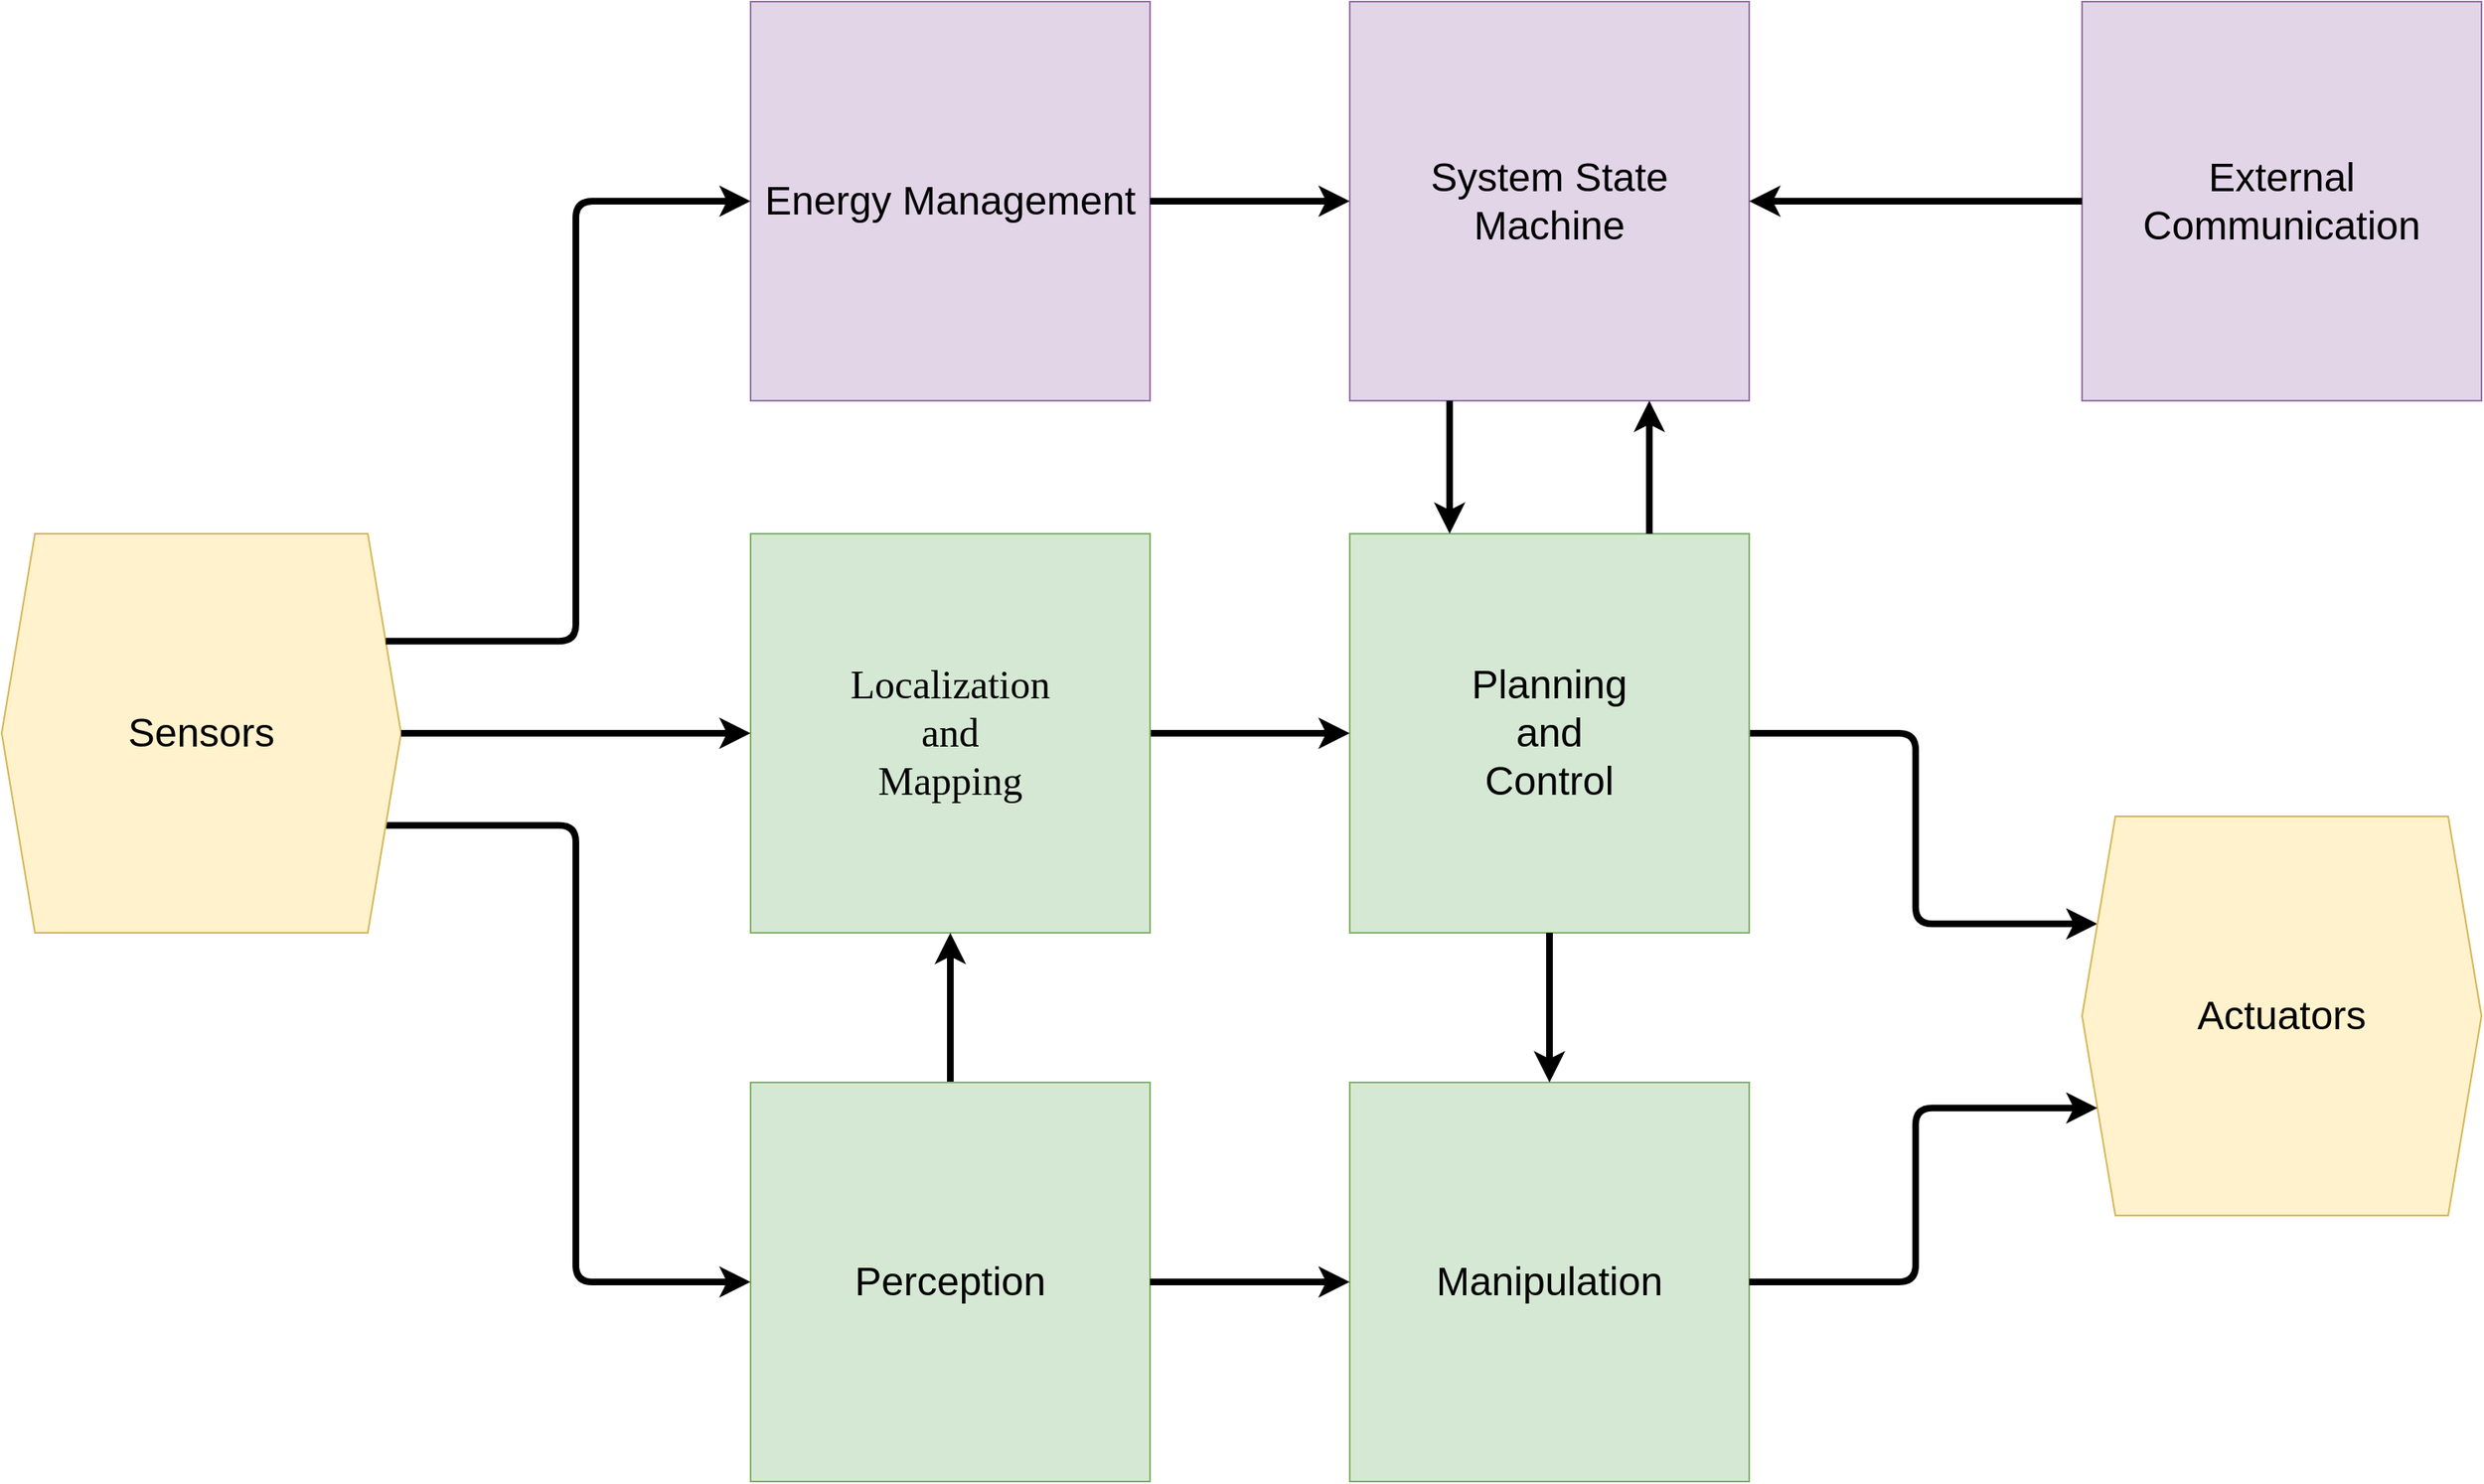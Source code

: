 <mxfile version="14.9.9" type="github" pages="13"><diagram id="prtHgNgQTEPvFCAcTncT" name="#1 Software Structure 1"><mxGraphModel dx="2393" dy="1387" grid="1" gridSize="10" guides="1" tooltips="1" connect="1" arrows="1" fold="1" page="1" pageScale="1" pageWidth="1600" pageHeight="900" math="0" shadow="0"><root><mxCell id="0"/><mxCell id="1" parent="0"/><mxCell id="NTErxbjZfQiD4P2O9LFr-4" style="edgeStyle=orthogonalEdgeStyle;rounded=1;orthogonalLoop=1;jettySize=auto;html=1;entryX=0;entryY=0.25;entryDx=0;entryDy=0;strokeWidth=4;" parent="1" source="BVTGFO8PCjX0Q4Ga4c29-6" target="QVGam7eYv88pX2ODM2sX-2" edge="1"><mxGeometry relative="1" as="geometry"><mxPoint x="1380" y="350" as="targetPoint"/></mxGeometry></mxCell><UserObject label="&lt;div&gt;&lt;font style=&quot;font-size: 24px&quot;&gt;Planning &lt;br&gt;&lt;/font&gt;&lt;/div&gt;&lt;div&gt;&lt;font style=&quot;font-size: 24px&quot;&gt;and &lt;br&gt;&lt;/font&gt;&lt;/div&gt;&lt;div&gt;&lt;font style=&quot;font-size: 24px&quot;&gt;Control&lt;/font&gt;&lt;/div&gt;" link="data:page/id,5rZJDDQK4C5HfpNXJpXw" id="BVTGFO8PCjX0Q4Ga4c29-6"><mxCell style="whiteSpace=wrap;html=1;fillColor=#d5e8d4;strokeColor=#82b366;" parent="1" vertex="1"><mxGeometry x="890" y="350" width="240" height="240" as="geometry"/></mxCell></UserObject><mxCell id="BVTGFO8PCjX0Q4Ga4c29-8" value="" style="edgeStyle=orthogonalEdgeStyle;orthogonalLoop=1;jettySize=auto;html=1;strokeWidth=4;" parent="1" source="BVTGFO8PCjX0Q4Ga4c29-7" target="BVTGFO8PCjX0Q4Ga4c29-6" edge="1"><mxGeometry relative="1" as="geometry"/></mxCell><UserObject label="&lt;div&gt;&lt;font face=&quot;Verdana&quot;&gt;&lt;font style=&quot;font-size: 24px&quot;&gt;Localization&lt;font style=&quot;font-size: 24px&quot;&gt; &lt;br&gt;&lt;/font&gt;&lt;/font&gt;&lt;/font&gt;&lt;/div&gt;&lt;div&gt;&lt;font face=&quot;Verdana&quot;&gt;&lt;font style=&quot;font-size: 24px&quot;&gt;&lt;font style=&quot;font-size: 24px&quot;&gt;and &lt;br&gt;&lt;/font&gt;&lt;/font&gt;&lt;/font&gt;&lt;/div&gt;&lt;div&gt;&lt;font face=&quot;Verdana&quot;&gt;&lt;font style=&quot;font-size: 24px&quot;&gt;&lt;font style=&quot;font-size: 24px&quot;&gt;Mapping&lt;/font&gt;&lt;/font&gt;&lt;/font&gt;&lt;/div&gt;" link="data:page/id,ldTAqI2T-_zdcecsA4YL" id="BVTGFO8PCjX0Q4Ga4c29-7"><mxCell style="whiteSpace=wrap;html=1;fillColor=#d5e8d4;strokeColor=#82b366;" parent="1" vertex="1"><mxGeometry x="530" y="350" width="240" height="240" as="geometry"/></mxCell></UserObject><mxCell id="NTErxbjZfQiD4P2O9LFr-3" style="rounded=0;orthogonalLoop=1;jettySize=auto;html=1;strokeWidth=4;exitX=0.5;exitY=0;exitDx=0;exitDy=0;entryX=0.5;entryY=1;entryDx=0;entryDy=0;" parent="1" source="BVTGFO8PCjX0Q4Ga4c29-9" target="BVTGFO8PCjX0Q4Ga4c29-7" edge="1"><mxGeometry relative="1" as="geometry"><mxPoint x="720" y="380" as="targetPoint"/></mxGeometry></mxCell><UserObject label="&lt;font style=&quot;font-size: 24px&quot;&gt;Perception&lt;/font&gt;" link="data:page/id,-KKOEtGZJ8pCZJSewmnd" id="BVTGFO8PCjX0Q4Ga4c29-9"><mxCell style="whiteSpace=wrap;html=1;fillColor=#d5e8d4;strokeColor=#82b366;" parent="1" vertex="1"><mxGeometry x="530" y="680" width="240" height="240" as="geometry"/></mxCell></UserObject><mxCell id="BVTGFO8PCjX0Q4Ga4c29-12" value="" style="orthogonalLoop=1;jettySize=auto;html=1;entryX=0;entryY=0.5;entryDx=0;entryDy=0;strokeWidth=4;exitX=1;exitY=0.75;exitDx=0;exitDy=0;edgeStyle=orthogonalEdgeStyle;" parent="1" source="BVTGFO8PCjX0Q4Ga4c29-11" target="BVTGFO8PCjX0Q4Ga4c29-9" edge="1"><mxGeometry relative="1" as="geometry"><mxPoint x="270" y="490" as="sourcePoint"/></mxGeometry></mxCell><mxCell id="BVTGFO8PCjX0Q4Ga4c29-11" value="&lt;font style=&quot;font-size: 24px&quot;&gt;Sensors&lt;/font&gt;" style="shape=hexagon;perimeter=hexagonPerimeter2;whiteSpace=wrap;html=1;fixedSize=1;fillColor=#fff2cc;strokeColor=#d6b656;" parent="1" vertex="1"><mxGeometry x="80" y="350" width="240" height="240" as="geometry"/></mxCell><UserObject label="&lt;font style=&quot;font-size: 24px&quot;&gt;Manipulation&lt;/font&gt;" link="data:page/id,eIDvcr-Mc0Faxmhkl4jw" id="j1bvmrBYRaVz6i68Da42-1"><mxCell style="whiteSpace=wrap;html=1;fillColor=#d5e8d4;strokeColor=#82b366;" parent="1" vertex="1"><mxGeometry x="890" y="680" width="240" height="240" as="geometry"/></mxCell></UserObject><mxCell id="QVGam7eYv88pX2ODM2sX-2" value="&lt;font style=&quot;font-size: 24px&quot;&gt;Actuators&lt;/font&gt;" style="shape=hexagon;perimeter=hexagonPerimeter2;whiteSpace=wrap;html=1;fixedSize=1;fillColor=#fff2cc;strokeColor=#d6b656;" parent="1" vertex="1"><mxGeometry x="1330" y="520" width="240" height="240" as="geometry"/></mxCell><mxCell id="QVGam7eYv88pX2ODM2sX-3" value="" style="orthogonalLoop=1;jettySize=auto;html=1;strokeWidth=4;exitX=1;exitY=0.5;exitDx=0;exitDy=0;entryX=0;entryY=0.5;entryDx=0;entryDy=0;" parent="1" source="BVTGFO8PCjX0Q4Ga4c29-9" target="j1bvmrBYRaVz6i68Da42-1" edge="1"><mxGeometry relative="1" as="geometry"><mxPoint x="780" y="480" as="sourcePoint"/><mxPoint x="900" y="480" as="targetPoint"/></mxGeometry></mxCell><mxCell id="QVGam7eYv88pX2ODM2sX-4" value="" style="orthogonalLoop=1;jettySize=auto;html=1;entryX=0;entryY=0.5;entryDx=0;entryDy=0;strokeWidth=4;exitX=1;exitY=0.5;exitDx=0;exitDy=0;edgeStyle=orthogonalEdgeStyle;" parent="1" source="BVTGFO8PCjX0Q4Ga4c29-11" target="BVTGFO8PCjX0Q4Ga4c29-7" edge="1"><mxGeometry relative="1" as="geometry"><mxPoint x="329.999" y="330.005" as="sourcePoint"/><mxPoint x="439.23" y="464.62" as="targetPoint"/></mxGeometry></mxCell><mxCell id="uKlhYvqAgomwyH2ibejN-1" value="" style="edgeStyle=orthogonalEdgeStyle;orthogonalLoop=1;jettySize=auto;html=1;strokeWidth=4;exitX=0.5;exitY=1;exitDx=0;exitDy=0;entryX=0.5;entryY=0;entryDx=0;entryDy=0;" parent="1" source="BVTGFO8PCjX0Q4Ga4c29-6" target="j1bvmrBYRaVz6i68Da42-1" edge="1"><mxGeometry relative="1" as="geometry"><mxPoint x="780" y="480" as="sourcePoint"/><mxPoint x="900" y="480" as="targetPoint"/></mxGeometry></mxCell><UserObject label="&lt;font style=&quot;font-size: 24px&quot;&gt;System State Machine&lt;/font&gt;" link="data:page/id,u-vYEVRFuFM_trzkMUZv" id="aUEweEP9m2kHBJZqXVKd-1"><mxCell style="whiteSpace=wrap;html=1;fillColor=#e1d5e7;strokeColor=#9673a6;" parent="1" vertex="1"><mxGeometry x="890" y="30" width="240" height="240" as="geometry"/></mxCell></UserObject><UserObject label="&lt;font style=&quot;font-size: 24px&quot;&gt;External Communication&lt;/font&gt;" link="data:page/id,C093qX0OF2oCDqaruYOA" id="aUEweEP9m2kHBJZqXVKd-2"><mxCell style="whiteSpace=wrap;html=1;fillColor=#e1d5e7;strokeColor=#9673a6;" parent="1" vertex="1"><mxGeometry x="1330" y="30" width="240" height="240" as="geometry"/></mxCell></UserObject><UserObject label="&lt;font style=&quot;font-size: 24px&quot;&gt;Energy Management&lt;/font&gt;" link="data:page/id,uP4-Yw_Tm0QMoZMme-e3" id="NXh-Xrs0AlqRyj2wZxv4-1"><mxCell style="whiteSpace=wrap;html=1;fillColor=#e1d5e7;strokeColor=#9673a6;" parent="1" vertex="1"><mxGeometry x="530" y="30" width="240" height="240" as="geometry"/></mxCell></UserObject><mxCell id="NXh-Xrs0AlqRyj2wZxv4-3" value="" style="orthogonalLoop=1;jettySize=auto;html=1;entryX=0;entryY=0.5;entryDx=0;entryDy=0;strokeWidth=4;exitX=1;exitY=0.25;exitDx=0;exitDy=0;edgeStyle=orthogonalEdgeStyle;" parent="1" source="BVTGFO8PCjX0Q4Ga4c29-11" target="NXh-Xrs0AlqRyj2wZxv4-1" edge="1"><mxGeometry relative="1" as="geometry"><mxPoint x="300.769" y="584.615" as="sourcePoint"/><mxPoint x="540" y="420" as="targetPoint"/></mxGeometry></mxCell><mxCell id="NXh-Xrs0AlqRyj2wZxv4-4" style="rounded=0;orthogonalLoop=1;jettySize=auto;html=1;strokeWidth=4;exitX=0;exitY=0.5;exitDx=0;exitDy=0;entryX=1;entryY=0.5;entryDx=0;entryDy=0;" parent="1" source="aUEweEP9m2kHBJZqXVKd-2" target="aUEweEP9m2kHBJZqXVKd-1" edge="1"><mxGeometry relative="1" as="geometry"><mxPoint x="770" y="690" as="sourcePoint"/><mxPoint x="770" y="600" as="targetPoint"/></mxGeometry></mxCell><mxCell id="NXh-Xrs0AlqRyj2wZxv4-5" style="rounded=0;orthogonalLoop=1;jettySize=auto;html=1;strokeWidth=4;exitX=1;exitY=0.5;exitDx=0;exitDy=0;entryX=0;entryY=0.5;entryDx=0;entryDy=0;" parent="1" source="NXh-Xrs0AlqRyj2wZxv4-1" target="aUEweEP9m2kHBJZqXVKd-1" edge="1"><mxGeometry relative="1" as="geometry"><mxPoint x="1340" y="160" as="sourcePoint"/><mxPoint x="1140" y="160" as="targetPoint"/></mxGeometry></mxCell><mxCell id="NXh-Xrs0AlqRyj2wZxv4-6" style="rounded=0;orthogonalLoop=1;jettySize=auto;html=1;strokeWidth=4;exitX=0.25;exitY=1;exitDx=0;exitDy=0;entryX=0.25;entryY=0;entryDx=0;entryDy=0;" parent="1" source="aUEweEP9m2kHBJZqXVKd-1" target="BVTGFO8PCjX0Q4Ga4c29-6" edge="1"><mxGeometry relative="1" as="geometry"><mxPoint x="1350" y="170" as="sourcePoint"/><mxPoint x="1150" y="170" as="targetPoint"/></mxGeometry></mxCell><mxCell id="NXh-Xrs0AlqRyj2wZxv4-7" value="" style="orthogonalLoop=1;jettySize=auto;html=1;entryX=0;entryY=0.75;entryDx=0;entryDy=0;strokeWidth=4;exitX=1;exitY=0.5;exitDx=0;exitDy=0;edgeStyle=orthogonalEdgeStyle;" parent="1" source="j1bvmrBYRaVz6i68Da42-1" target="QVGam7eYv88pX2ODM2sX-2" edge="1"><mxGeometry relative="1" as="geometry"><mxPoint x="320.769" y="535.385" as="sourcePoint"/><mxPoint x="540" y="810" as="targetPoint"/><Array as="points"><mxPoint x="1230" y="800"/><mxPoint x="1230" y="695"/></Array></mxGeometry></mxCell><mxCell id="ZHE6fOUJDF3_EZ3eqrjR-1" style="rounded=0;orthogonalLoop=1;jettySize=auto;html=1;strokeWidth=4;exitX=0.75;exitY=0;exitDx=0;exitDy=0;entryX=0.75;entryY=1;entryDx=0;entryDy=0;" parent="1" source="BVTGFO8PCjX0Q4Ga4c29-6" target="aUEweEP9m2kHBJZqXVKd-1" edge="1"><mxGeometry relative="1" as="geometry"><mxPoint x="960" y="280" as="sourcePoint"/><mxPoint x="960" y="360" as="targetPoint"/></mxGeometry></mxCell></root></mxGraphModel></diagram><diagram id="t3CLCLFxvQZsMG7aiydm" name="#1 Complete 2nd Level"><mxGraphModel dx="15160" dy="8760" grid="1" gridSize="10" guides="1" tooltips="1" connect="1" arrows="1" fold="1" page="1" pageScale="1" pageWidth="1600" pageHeight="900" math="0" shadow="0"><root><mxCell id="JnC5GAdZPETiTBhFDxdH-0"/><mxCell id="JnC5GAdZPETiTBhFDxdH-1" parent="JnC5GAdZPETiTBhFDxdH-0"/><UserObject label="Perception" id="eBjqp-EZ-cxovfOPaIwm-0"><mxCell style="swimlane;fillColor=#d5e8d4;strokeColor=#82b366;fontSize=24;strokeWidth=5;startSize=23;" vertex="1" parent="JnC5GAdZPETiTBhFDxdH-1"><mxGeometry x="560" y="1490" width="1060" height="680" as="geometry"><mxRectangle x="220" y="500" width="180" height="23" as="alternateBounds"/></mxGeometry></mxCell></UserObject><UserObject label="&lt;font style=&quot;font-size: 24px&quot;&gt;Feature detection&lt;/font&gt;" id="eBjqp-EZ-cxovfOPaIwm-1"><mxCell style="whiteSpace=wrap;html=1;fillColor=#ffe6cc;strokeColor=#d79b00;" vertex="1" parent="eBjqp-EZ-cxovfOPaIwm-0"><mxGeometry x="370" y="60" width="310" height="230" as="geometry"/></mxCell></UserObject><mxCell id="eBjqp-EZ-cxovfOPaIwm-2" value="" style="endArrow=classic;html=1;entryX=0;entryY=0.5;entryDx=0;entryDy=0;strokeWidth=4;" edge="1" parent="eBjqp-EZ-cxovfOPaIwm-0" target="eBjqp-EZ-cxovfOPaIwm-1"><mxGeometry width="50" height="50" relative="1" as="geometry"><mxPoint y="175" as="sourcePoint"/><mxPoint x="50" y="75" as="targetPoint"/></mxGeometry></mxCell><mxCell id="eBjqp-EZ-cxovfOPaIwm-3" value="" style="endArrow=classic;html=1;strokeWidth=4;exitX=1;exitY=0.5;exitDx=0;exitDy=0;edgeStyle=elbowEdgeStyle;" edge="1" parent="eBjqp-EZ-cxovfOPaIwm-0" source="eBjqp-EZ-cxovfOPaIwm-1"><mxGeometry width="50" height="50" relative="1" as="geometry"><mxPoint x="10" y="185" as="sourcePoint"/><mxPoint x="1060" y="175" as="targetPoint"/></mxGeometry></mxCell><UserObject label="&lt;font style=&quot;font-size: 24px&quot;&gt;Visual Odometry&lt;br&gt;&lt;/font&gt;" id="eBjqp-EZ-cxovfOPaIwm-4"><mxCell style="whiteSpace=wrap;html=1;fillColor=#f5f5f5;strokeColor=#666666;fontColor=#333333;" vertex="1" parent="eBjqp-EZ-cxovfOPaIwm-0"><mxGeometry x="375" y="390" width="310" height="230" as="geometry"/></mxCell></UserObject><mxCell id="Gg8qK8K6nvMxE5CROg3e-0" value="" style="endArrow=classic;html=1;entryX=0;entryY=0.5;entryDx=0;entryDy=0;strokeWidth=4;dashed=1;" edge="1" parent="eBjqp-EZ-cxovfOPaIwm-0" target="eBjqp-EZ-cxovfOPaIwm-4"><mxGeometry width="50" height="50" relative="1" as="geometry"><mxPoint y="505" as="sourcePoint"/><mxPoint x="380" y="185" as="targetPoint"/></mxGeometry></mxCell><UserObject label="Mapping and Localization" id="su-nEgWDd6xqNbzxPJ-f-0"><mxCell style="swimlane;fillColor=#d5e8d4;strokeColor=#82b366;fontSize=24;strokeWidth=5;" vertex="1" parent="JnC5GAdZPETiTBhFDxdH-1"><mxGeometry x="560" y="280" width="1060" height="960" as="geometry"><mxRectangle x="220" y="500" width="180" height="23" as="alternateBounds"/></mxGeometry></mxCell></UserObject><mxCell id="su-nEgWDd6xqNbzxPJ-f-1" value="" style="endArrow=classic;entryX=0;entryY=0.5;entryDx=0;entryDy=0;verticalAlign=top;horizontal=1;strokeWidth=4;" edge="1" parent="su-nEgWDd6xqNbzxPJ-f-0" target="su-nEgWDd6xqNbzxPJ-f-3"><mxGeometry width="50" height="50" relative="1" as="geometry"><mxPoint y="505" as="sourcePoint"/><mxPoint x="490" y="-180" as="targetPoint"/></mxGeometry></mxCell><UserObject label="&lt;font style=&quot;font-size: 24px&quot;&gt;Localization&lt;/font&gt;" id="su-nEgWDd6xqNbzxPJ-f-2"><mxCell style="whiteSpace=wrap;html=1;fillColor=#ffe6cc;strokeColor=#d79b00;" vertex="1" parent="su-nEgWDd6xqNbzxPJ-f-0"><mxGeometry x="90" y="60" width="310" height="230" as="geometry"/></mxCell></UserObject><UserObject label="&lt;font style=&quot;font-size: 24px&quot;&gt;Mapping&lt;/font&gt;" id="su-nEgWDd6xqNbzxPJ-f-3"><mxCell style="whiteSpace=wrap;html=1;fillColor=#ffe6cc;strokeColor=#d79b00;" vertex="1" parent="su-nEgWDd6xqNbzxPJ-f-0"><mxGeometry x="90" y="390" width="310" height="230" as="geometry"/></mxCell></UserObject><mxCell id="su-nEgWDd6xqNbzxPJ-f-4" value="" style="endArrow=classic;html=1;entryX=0;entryY=0.5;entryDx=0;entryDy=0;strokeWidth=4;" edge="1" parent="su-nEgWDd6xqNbzxPJ-f-0" target="su-nEgWDd6xqNbzxPJ-f-2"><mxGeometry width="50" height="50" relative="1" as="geometry"><mxPoint y="175" as="sourcePoint"/><mxPoint x="50" y="75" as="targetPoint"/></mxGeometry></mxCell><mxCell id="su-nEgWDd6xqNbzxPJ-f-5" value="" style="endArrow=classic;html=1;exitX=0.232;exitY=1.009;exitDx=0;exitDy=0;strokeWidth=4;exitPerimeter=0;entryX=0.235;entryY=0.004;entryDx=0;entryDy=0;entryPerimeter=0;" edge="1" parent="su-nEgWDd6xqNbzxPJ-f-0" source="su-nEgWDd6xqNbzxPJ-f-2" target="su-nEgWDd6xqNbzxPJ-f-3"><mxGeometry width="50" height="50" relative="1" as="geometry"><mxPoint x="630" y="170" as="sourcePoint"/><mxPoint x="680" y="120" as="targetPoint"/><Array as="points"/></mxGeometry></mxCell><mxCell id="su-nEgWDd6xqNbzxPJ-f-6" style="edgeStyle=elbowEdgeStyle;rounded=0;orthogonalLoop=1;jettySize=auto;html=0;verticalAlign=top;strokeWidth=4;exitX=1.006;exitY=0.496;exitDx=0;exitDy=0;exitPerimeter=0;" edge="1" parent="su-nEgWDd6xqNbzxPJ-f-0" source="su-nEgWDd6xqNbzxPJ-f-2"><mxGeometry relative="1" as="geometry"><mxPoint x="1060" y="174" as="targetPoint"/><mxPoint x="420" y="173" as="sourcePoint"/></mxGeometry></mxCell><mxCell id="su-nEgWDd6xqNbzxPJ-f-7" style="edgeStyle=orthogonalEdgeStyle;rounded=0;orthogonalLoop=1;jettySize=auto;html=0;verticalAlign=top;exitX=1;exitY=0.5;exitDx=0;exitDy=0;strokeWidth=4;" edge="1" parent="su-nEgWDd6xqNbzxPJ-f-0" source="su-nEgWDd6xqNbzxPJ-f-3"><mxGeometry relative="1" as="geometry"><mxPoint x="1060" y="505" as="targetPoint"/><mxPoint x="290" y="610" as="sourcePoint"/></mxGeometry></mxCell><mxCell id="su-nEgWDd6xqNbzxPJ-f-8" value="" style="endArrow=classic;html=1;entryX=0.739;entryY=1.013;entryDx=0;entryDy=0;strokeWidth=4;entryPerimeter=0;dashed=1;" edge="1" parent="su-nEgWDd6xqNbzxPJ-f-0" target="su-nEgWDd6xqNbzxPJ-f-2"><mxGeometry width="50" height="50" relative="1" as="geometry"><mxPoint x="319" y="386" as="sourcePoint"/><mxPoint x="310" y="290.0" as="targetPoint"/><Array as="points"/></mxGeometry></mxCell><UserObject label="&lt;font style=&quot;font-size: 24px&quot;&gt;SLAM&lt;/font&gt;" id="su-nEgWDd6xqNbzxPJ-f-9"><mxCell style="whiteSpace=wrap;html=1;fillColor=#f5f5f5;strokeColor=#666666;fontColor=#333333;" vertex="1" parent="su-nEgWDd6xqNbzxPJ-f-0"><mxGeometry x="90" y="680" width="310" height="230" as="geometry"/></mxCell></UserObject><mxCell id="su-nEgWDd6xqNbzxPJ-f-10" value="" style="endArrow=classic;entryX=-0.003;entryY=0.5;entryDx=0;entryDy=0;verticalAlign=top;horizontal=1;strokeWidth=4;entryPerimeter=0;dashed=1;" edge="1" parent="su-nEgWDd6xqNbzxPJ-f-0" target="su-nEgWDd6xqNbzxPJ-f-9"><mxGeometry width="50" height="50" relative="1" as="geometry"><mxPoint y="795" as="sourcePoint"/><mxPoint x="100" y="515" as="targetPoint"/></mxGeometry></mxCell><mxCell id="su-nEgWDd6xqNbzxPJ-f-11" style="edgeStyle=orthogonalEdgeStyle;rounded=0;orthogonalLoop=1;jettySize=auto;html=0;verticalAlign=top;exitX=1;exitY=0.5;exitDx=0;exitDy=0;strokeWidth=4;exitPerimeter=0;dashed=1;" edge="1" parent="su-nEgWDd6xqNbzxPJ-f-0" source="su-nEgWDd6xqNbzxPJ-f-9"><mxGeometry relative="1" as="geometry"><mxPoint x="1060" y="795" as="targetPoint"/><mxPoint x="410" y="515" as="sourcePoint"/></mxGeometry></mxCell><UserObject label="Planning and Control" id="E1CAmgSoHxVSuec9Rpcz-0"><mxCell style="swimlane;fillColor=#d5e8d4;strokeColor=#82b366;fontSize=24;strokeWidth=5;" vertex="1" parent="JnC5GAdZPETiTBhFDxdH-1"><mxGeometry x="1970" y="280" width="1060" height="1050" as="geometry"><mxRectangle x="220" y="500" width="180" height="23" as="alternateBounds"/></mxGeometry></mxCell></UserObject><mxCell id="E1CAmgSoHxVSuec9Rpcz-1" value="" style="endArrow=classic;entryX=0;entryY=0.5;entryDx=0;entryDy=0;verticalAlign=top;horizontal=1;strokeWidth=4;" edge="1" parent="E1CAmgSoHxVSuec9Rpcz-0" target="E1CAmgSoHxVSuec9Rpcz-3"><mxGeometry width="50" height="50" relative="1" as="geometry"><mxPoint y="505" as="sourcePoint"/><mxPoint x="490" y="-180" as="targetPoint"/></mxGeometry></mxCell><UserObject label="&lt;font style=&quot;font-size: 24px&quot;&gt;Global Planning&lt;/font&gt;" id="E1CAmgSoHxVSuec9Rpcz-2"><mxCell style="whiteSpace=wrap;html=1;fillColor=#f5f5f5;strokeColor=#666666;fontColor=#333333;" vertex="1" parent="E1CAmgSoHxVSuec9Rpcz-0"><mxGeometry x="90" y="60" width="310" height="230" as="geometry"/></mxCell></UserObject><UserObject label="&lt;font style=&quot;font-size: 24px&quot;&gt;Local Planning&lt;/font&gt;" id="E1CAmgSoHxVSuec9Rpcz-3"><mxCell style="whiteSpace=wrap;html=1;fillColor=#f5f5f5;strokeColor=#666666;fontColor=#333333;" vertex="1" parent="E1CAmgSoHxVSuec9Rpcz-0"><mxGeometry x="90" y="390" width="310" height="230" as="geometry"/></mxCell></UserObject><mxCell id="E1CAmgSoHxVSuec9Rpcz-4" value="" style="endArrow=classic;html=1;entryX=0;entryY=0.5;entryDx=0;entryDy=0;strokeWidth=4;" edge="1" parent="E1CAmgSoHxVSuec9Rpcz-0" target="E1CAmgSoHxVSuec9Rpcz-2"><mxGeometry width="50" height="50" relative="1" as="geometry"><mxPoint y="175" as="sourcePoint"/><mxPoint x="50" y="75" as="targetPoint"/></mxGeometry></mxCell><mxCell id="E1CAmgSoHxVSuec9Rpcz-5" value="" style="endArrow=classic;html=1;exitX=0.232;exitY=1.009;exitDx=0;exitDy=0;strokeWidth=4;exitPerimeter=0;entryX=0.235;entryY=0.004;entryDx=0;entryDy=0;entryPerimeter=0;" edge="1" parent="E1CAmgSoHxVSuec9Rpcz-0" source="E1CAmgSoHxVSuec9Rpcz-2" target="E1CAmgSoHxVSuec9Rpcz-3"><mxGeometry width="50" height="50" relative="1" as="geometry"><mxPoint x="630" y="170" as="sourcePoint"/><mxPoint x="680" y="120" as="targetPoint"/><Array as="points"/></mxGeometry></mxCell><mxCell id="E1CAmgSoHxVSuec9Rpcz-6" style="edgeStyle=elbowEdgeStyle;rounded=0;orthogonalLoop=1;jettySize=auto;html=0;verticalAlign=top;strokeWidth=4;exitX=1.006;exitY=0.496;exitDx=0;exitDy=0;exitPerimeter=0;dashed=1;" edge="1" parent="E1CAmgSoHxVSuec9Rpcz-0" source="E1CAmgSoHxVSuec9Rpcz-2"><mxGeometry relative="1" as="geometry"><mxPoint x="1060" y="174" as="targetPoint"/><mxPoint x="420" y="173" as="sourcePoint"/></mxGeometry></mxCell><mxCell id="E1CAmgSoHxVSuec9Rpcz-7" style="edgeStyle=orthogonalEdgeStyle;rounded=0;orthogonalLoop=1;jettySize=auto;html=0;verticalAlign=top;exitX=1;exitY=0.5;exitDx=0;exitDy=0;strokeWidth=4;dashed=1;" edge="1" parent="E1CAmgSoHxVSuec9Rpcz-0" source="E1CAmgSoHxVSuec9Rpcz-3"><mxGeometry relative="1" as="geometry"><mxPoint x="1060" y="505" as="targetPoint"/><mxPoint x="290" y="610" as="sourcePoint"/></mxGeometry></mxCell><mxCell id="E1CAmgSoHxVSuec9Rpcz-8" value="" style="endArrow=classic;html=1;entryX=0.739;entryY=1.013;entryDx=0;entryDy=0;strokeWidth=4;entryPerimeter=0;dashed=1;" edge="1" parent="E1CAmgSoHxVSuec9Rpcz-0" target="E1CAmgSoHxVSuec9Rpcz-2"><mxGeometry width="50" height="50" relative="1" as="geometry"><mxPoint x="319" y="386" as="sourcePoint"/><mxPoint x="310" y="290.0" as="targetPoint"/><Array as="points"/></mxGeometry></mxCell><UserObject label="&lt;font style=&quot;font-size: 24px&quot;&gt;Path Control&lt;/font&gt;" id="E1CAmgSoHxVSuec9Rpcz-9"><mxCell style="whiteSpace=wrap;html=1;fillColor=#f5f5f5;strokeColor=#666666;fontColor=#333333;" vertex="1" parent="E1CAmgSoHxVSuec9Rpcz-0"><mxGeometry x="90" y="740" width="310" height="230" as="geometry"/></mxCell></UserObject><mxCell id="E1CAmgSoHxVSuec9Rpcz-10" value="" style="endArrow=classic;entryX=-0.003;entryY=0.5;entryDx=0;entryDy=0;verticalAlign=top;horizontal=1;strokeWidth=4;entryPerimeter=0;dashed=1;" edge="1" parent="E1CAmgSoHxVSuec9Rpcz-0" target="E1CAmgSoHxVSuec9Rpcz-9"><mxGeometry width="50" height="50" relative="1" as="geometry"><mxPoint y="855" as="sourcePoint"/><mxPoint x="100" y="575" as="targetPoint"/></mxGeometry></mxCell><mxCell id="E1CAmgSoHxVSuec9Rpcz-11" style="edgeStyle=orthogonalEdgeStyle;rounded=0;orthogonalLoop=1;jettySize=auto;html=0;verticalAlign=top;exitX=1;exitY=0.5;exitDx=0;exitDy=0;strokeWidth=4;exitPerimeter=0;" edge="1" parent="E1CAmgSoHxVSuec9Rpcz-0" source="E1CAmgSoHxVSuec9Rpcz-9"><mxGeometry relative="1" as="geometry"><mxPoint x="1060" y="855" as="targetPoint"/><mxPoint x="410" y="575" as="sourcePoint"/></mxGeometry></mxCell><mxCell id="E1CAmgSoHxVSuec9Rpcz-12" value="" style="endArrow=classic;html=1;exitX=0.213;exitY=1;exitDx=0;exitDy=0;strokeWidth=4;exitPerimeter=0;entryX=0.213;entryY=0;entryDx=0;entryDy=0;entryPerimeter=0;" edge="1" parent="E1CAmgSoHxVSuec9Rpcz-0" source="E1CAmgSoHxVSuec9Rpcz-3" target="E1CAmgSoHxVSuec9Rpcz-9"><mxGeometry width="50" height="50" relative="1" as="geometry"><mxPoint x="171.92" y="302.07" as="sourcePoint"/><mxPoint x="172.85" y="400.92" as="targetPoint"/><Array as="points"/></mxGeometry></mxCell><mxCell id="E1CAmgSoHxVSuec9Rpcz-13" value="" style="endArrow=classic;html=1;strokeWidth=4;dashed=1;exitX=0.739;exitY=-0.009;exitDx=0;exitDy=0;exitPerimeter=0;" edge="1" parent="E1CAmgSoHxVSuec9Rpcz-0" source="E1CAmgSoHxVSuec9Rpcz-9" target="E1CAmgSoHxVSuec9Rpcz-3"><mxGeometry width="50" height="50" relative="1" as="geometry"><mxPoint x="329" y="396" as="sourcePoint"/><mxPoint x="329.09" y="302.99" as="targetPoint"/><Array as="points"><mxPoint x="319" y="620"/></Array></mxGeometry></mxCell><mxCell id="e0UEu42v-WFhEy8vI1wy-0" value="" style="shape=image;html=1;verticalAlign=top;verticalLabelPosition=bottom;labelBackgroundColor=#ffffff;imageAspect=0;aspect=fixed;image=https://cdn2.iconfinder.com/data/icons/circle-icons-1/64/caution-128.png;fontColor=#FF0000;strokeWidth=15;" vertex="1" parent="E1CAmgSoHxVSuec9Rpcz-0"><mxGeometry x="320" y="210" width="68" height="68" as="geometry"/></mxCell><mxCell id="e0UEu42v-WFhEy8vI1wy-1" value="" style="shape=image;html=1;verticalAlign=top;verticalLabelPosition=bottom;labelBackgroundColor=#ffffff;imageAspect=0;aspect=fixed;image=https://cdn2.iconfinder.com/data/icons/circle-icons-1/64/caution-128.png;fontColor=#FF0000;strokeWidth=15;" vertex="1" parent="E1CAmgSoHxVSuec9Rpcz-0"><mxGeometry x="320" y="540" width="68" height="68" as="geometry"/></mxCell><mxCell id="e0UEu42v-WFhEy8vI1wy-2" value="" style="shape=image;html=1;verticalAlign=top;verticalLabelPosition=bottom;labelBackgroundColor=#ffffff;imageAspect=0;aspect=fixed;image=https://cdn2.iconfinder.com/data/icons/circle-icons-1/64/caution-128.png;fontColor=#FF0000;strokeWidth=15;" vertex="1" parent="E1CAmgSoHxVSuec9Rpcz-0"><mxGeometry x="320" y="890" width="68" height="68" as="geometry"/></mxCell><UserObject label="Manipulation" id="6eJEyn8S1XCctX3ZIfdM-0"><mxCell style="swimlane;fillColor=#d5e8d4;strokeColor=#82b366;fontSize=24;strokeWidth=5;startSize=23;" vertex="1" parent="JnC5GAdZPETiTBhFDxdH-1"><mxGeometry x="1980" y="1490" width="1060" height="690" as="geometry"><mxRectangle x="220" y="500" width="180" height="23" as="alternateBounds"/></mxGeometry></mxCell></UserObject><UserObject label="&lt;font style=&quot;font-size: 24px&quot;&gt;Endeffector Localization&lt;/font&gt;" id="6eJEyn8S1XCctX3ZIfdM-1"><mxCell style="whiteSpace=wrap;html=1;fillColor=#f5f5f5;strokeColor=#666666;fontColor=#333333;" vertex="1" parent="6eJEyn8S1XCctX3ZIfdM-0"><mxGeometry x="370" y="60" width="310" height="230" as="geometry"/></mxCell></UserObject><mxCell id="6eJEyn8S1XCctX3ZIfdM-2" value="" style="endArrow=classic;html=1;entryX=0;entryY=0.5;entryDx=0;entryDy=0;strokeWidth=4;dashed=1;" edge="1" parent="6eJEyn8S1XCctX3ZIfdM-0" target="6eJEyn8S1XCctX3ZIfdM-1"><mxGeometry width="50" height="50" relative="1" as="geometry"><mxPoint y="175" as="sourcePoint"/><mxPoint x="50" y="75" as="targetPoint"/></mxGeometry></mxCell><mxCell id="6eJEyn8S1XCctX3ZIfdM-3" value="" style="endArrow=classic;html=1;entryX=1;entryY=0.25;entryDx=0;entryDy=0;strokeWidth=4;exitX=1;exitY=0.5;exitDx=0;exitDy=0;dashed=1;" edge="1" parent="6eJEyn8S1XCctX3ZIfdM-0" source="6eJEyn8S1XCctX3ZIfdM-1" target="6eJEyn8S1XCctX3ZIfdM-0"><mxGeometry width="50" height="50" relative="1" as="geometry"><mxPoint x="10" y="185" as="sourcePoint"/><mxPoint x="70" y="185" as="targetPoint"/></mxGeometry></mxCell><UserObject label="&lt;font style=&quot;font-size: 24px&quot;&gt;Endeffector Planning and Control&lt;br&gt;&lt;/font&gt;" id="6eJEyn8S1XCctX3ZIfdM-4"><mxCell style="whiteSpace=wrap;html=1;fillColor=#f5f5f5;strokeColor=#666666;fontColor=#333333;" vertex="1" parent="6eJEyn8S1XCctX3ZIfdM-0"><mxGeometry x="375" y="390" width="310" height="230" as="geometry"/></mxCell></UserObject><mxCell id="6eJEyn8S1XCctX3ZIfdM-5" value="" style="endArrow=classic;html=1;strokeWidth=4;dashed=1;" edge="1" parent="6eJEyn8S1XCctX3ZIfdM-0" source="6eJEyn8S1XCctX3ZIfdM-1" target="6eJEyn8S1XCctX3ZIfdM-4"><mxGeometry width="50" height="50" relative="1" as="geometry"><mxPoint x="10" y="185" as="sourcePoint"/><mxPoint x="380" y="185" as="targetPoint"/></mxGeometry></mxCell><mxCell id="6eJEyn8S1XCctX3ZIfdM-6" value="" style="endArrow=classic;html=1;entryX=0;entryY=0.5;entryDx=0;entryDy=0;strokeWidth=4;dashed=1;" edge="1" parent="JnC5GAdZPETiTBhFDxdH-1" target="6eJEyn8S1XCctX3ZIfdM-4"><mxGeometry width="50" height="50" relative="1" as="geometry"><mxPoint x="1980" y="1995" as="sourcePoint"/><mxPoint x="2330" y="1890" as="targetPoint"/></mxGeometry></mxCell><mxCell id="6eJEyn8S1XCctX3ZIfdM-7" value="" style="endArrow=classic;html=1;strokeWidth=4;exitX=1;exitY=0.5;exitDx=0;exitDy=0;dashed=1;" edge="1" parent="JnC5GAdZPETiTBhFDxdH-1" source="6eJEyn8S1XCctX3ZIfdM-4"><mxGeometry width="50" height="50" relative="1" as="geometry"><mxPoint x="2640" y="1890" as="sourcePoint"/><mxPoint x="3040" y="1995" as="targetPoint"/></mxGeometry></mxCell><UserObject label="External Communication" id="MeNQXATZWNCVsZNJtZwM-0"><mxCell style="swimlane;fillColor=#e1d5e7;strokeColor=#9673a6;fontSize=24;strokeWidth=5;startSize=23;" vertex="1" parent="JnC5GAdZPETiTBhFDxdH-1"><mxGeometry x="2990" y="-860" width="1060" height="690" as="geometry"><mxRectangle x="220" y="500" width="180" height="23" as="alternateBounds"/></mxGeometry></mxCell></UserObject><UserObject label="&lt;font style=&quot;font-size: 24px&quot;&gt;Human-Machine-Interface/User Interface&lt;/font&gt;" id="MeNQXATZWNCVsZNJtZwM-1"><mxCell style="whiteSpace=wrap;html=1;fillColor=#f5f5f5;strokeColor=#666666;fontColor=#333333;" vertex="1" parent="MeNQXATZWNCVsZNJtZwM-0"><mxGeometry x="370" y="60" width="310" height="230" as="geometry"/></mxCell></UserObject><mxCell id="MeNQXATZWNCVsZNJtZwM-2" value="" style="endArrow=classic;html=1;entryX=0;entryY=0.5;entryDx=0;entryDy=0;strokeWidth=4;dashed=1;" edge="1" parent="MeNQXATZWNCVsZNJtZwM-0" target="MeNQXATZWNCVsZNJtZwM-1"><mxGeometry width="50" height="50" relative="1" as="geometry"><mxPoint y="175" as="sourcePoint"/><mxPoint x="50" y="75" as="targetPoint"/></mxGeometry></mxCell><mxCell id="MeNQXATZWNCVsZNJtZwM-3" value="" style="endArrow=classic;html=1;entryX=1;entryY=0.25;entryDx=0;entryDy=0;strokeWidth=4;exitX=1;exitY=0.5;exitDx=0;exitDy=0;dashed=1;" edge="1" parent="MeNQXATZWNCVsZNJtZwM-0" source="MeNQXATZWNCVsZNJtZwM-1" target="MeNQXATZWNCVsZNJtZwM-0"><mxGeometry width="50" height="50" relative="1" as="geometry"><mxPoint x="10" y="185" as="sourcePoint"/><mxPoint x="70" y="185" as="targetPoint"/></mxGeometry></mxCell><UserObject label="&lt;font style=&quot;font-size: 24px&quot;&gt;Cloud Services&lt;br&gt;&lt;/font&gt;" id="MeNQXATZWNCVsZNJtZwM-4"><mxCell style="whiteSpace=wrap;html=1;fillColor=#f5f5f5;strokeColor=#666666;fontColor=#333333;" vertex="1" parent="MeNQXATZWNCVsZNJtZwM-0"><mxGeometry x="375" y="390" width="310" height="230" as="geometry"/></mxCell></UserObject><mxCell id="MeNQXATZWNCVsZNJtZwM-5" value="" style="endArrow=classic;html=1;entryX=0;entryY=0.5;entryDx=0;entryDy=0;strokeWidth=4;dashed=1;" edge="1" parent="JnC5GAdZPETiTBhFDxdH-1"><mxGeometry width="50" height="50" relative="1" as="geometry"><mxPoint x="2990" y="-350" as="sourcePoint"/><mxPoint x="3370" y="-350" as="targetPoint"/></mxGeometry></mxCell><mxCell id="MeNQXATZWNCVsZNJtZwM-6" value="" style="endArrow=classic;html=1;strokeWidth=4;exitX=1;exitY=0.5;exitDx=0;exitDy=0;dashed=1;" edge="1" parent="JnC5GAdZPETiTBhFDxdH-1" source="MeNQXATZWNCVsZNJtZwM-4"><mxGeometry width="50" height="50" relative="1" as="geometry"><mxPoint x="3680" y="-350" as="sourcePoint"/><mxPoint x="4050" y="-355" as="targetPoint"/></mxGeometry></mxCell><UserObject label="State Machine" id="n3on3S0qOGb25P72qqPd-0"><mxCell style="swimlane;fillColor=#e1d5e7;strokeColor=#9673a6;fontSize=24;strokeWidth=5;startSize=23;" vertex="1" parent="JnC5GAdZPETiTBhFDxdH-1"><mxGeometry x="1570" y="-860" width="1060" height="690" as="geometry"><mxRectangle x="220" y="500" width="180" height="23" as="alternateBounds"/></mxGeometry></mxCell></UserObject><UserObject label="&lt;font style=&quot;font-size: 24px&quot;&gt;System Level State Machine&lt;/font&gt;" id="n3on3S0qOGb25P72qqPd-1"><mxCell style="whiteSpace=wrap;html=1;fillColor=#f5f5f5;strokeColor=#666666;fontColor=#333333;" vertex="1" parent="n3on3S0qOGb25P72qqPd-0"><mxGeometry x="370" y="60" width="310" height="230" as="geometry"/></mxCell></UserObject><mxCell id="n3on3S0qOGb25P72qqPd-2" value="" style="endArrow=classic;html=1;entryX=0;entryY=0.5;entryDx=0;entryDy=0;strokeWidth=4;dashed=1;" edge="1" parent="n3on3S0qOGb25P72qqPd-0" target="n3on3S0qOGb25P72qqPd-1"><mxGeometry width="50" height="50" relative="1" as="geometry"><mxPoint y="175" as="sourcePoint"/><mxPoint x="50" y="75" as="targetPoint"/></mxGeometry></mxCell><mxCell id="n3on3S0qOGb25P72qqPd-3" value="" style="endArrow=classic;html=1;entryX=1;entryY=0.25;entryDx=0;entryDy=0;strokeWidth=4;exitX=1;exitY=0.5;exitDx=0;exitDy=0;dashed=1;" edge="1" parent="n3on3S0qOGb25P72qqPd-0" source="n3on3S0qOGb25P72qqPd-1" target="n3on3S0qOGb25P72qqPd-0"><mxGeometry width="50" height="50" relative="1" as="geometry"><mxPoint x="10" y="185" as="sourcePoint"/><mxPoint x="70" y="185" as="targetPoint"/></mxGeometry></mxCell><UserObject label="Energy Management" id="3C0Qu2AzsjdaB1r2MrDr-0"><mxCell style="swimlane;fillColor=#e1d5e7;strokeColor=#9673a6;fontSize=24;strokeWidth=5;startSize=23;" vertex="1" parent="JnC5GAdZPETiTBhFDxdH-1"><mxGeometry x="120" y="-860" width="1060" height="690" as="geometry"><mxRectangle x="220" y="500" width="180" height="23" as="alternateBounds"/></mxGeometry></mxCell></UserObject><UserObject label="&lt;font style=&quot;font-size: 24px&quot;&gt;Battery Management System&lt;/font&gt;" id="3C0Qu2AzsjdaB1r2MrDr-1"><mxCell style="whiteSpace=wrap;html=1;fillColor=#f5f5f5;strokeColor=#666666;fontColor=#333333;" vertex="1" parent="3C0Qu2AzsjdaB1r2MrDr-0"><mxGeometry x="370" y="60" width="310" height="230" as="geometry"/></mxCell></UserObject><mxCell id="3C0Qu2AzsjdaB1r2MrDr-2" value="" style="endArrow=classic;html=1;entryX=0;entryY=0.5;entryDx=0;entryDy=0;strokeWidth=4;dashed=1;" edge="1" parent="3C0Qu2AzsjdaB1r2MrDr-0" target="3C0Qu2AzsjdaB1r2MrDr-1"><mxGeometry width="50" height="50" relative="1" as="geometry"><mxPoint y="175" as="sourcePoint"/><mxPoint x="50" y="75" as="targetPoint"/></mxGeometry></mxCell><mxCell id="3C0Qu2AzsjdaB1r2MrDr-3" value="" style="endArrow=classic;html=1;entryX=1;entryY=0.25;entryDx=0;entryDy=0;strokeWidth=4;exitX=1;exitY=0.5;exitDx=0;exitDy=0;dashed=1;" edge="1" parent="3C0Qu2AzsjdaB1r2MrDr-0" source="3C0Qu2AzsjdaB1r2MrDr-1" target="3C0Qu2AzsjdaB1r2MrDr-0"><mxGeometry width="50" height="50" relative="1" as="geometry"><mxPoint x="10" y="185" as="sourcePoint"/><mxPoint x="70" y="185" as="targetPoint"/></mxGeometry></mxCell><mxCell id="jOJKDl7Jnsj-r5JVYqfk-0" value="&lt;font style=&quot;font-size: 24px&quot;&gt;Sensors&lt;/font&gt;" style="shape=hexagon;perimeter=hexagonPerimeter2;whiteSpace=wrap;html=1;fixedSize=1;fillColor=#fff2cc;strokeColor=#d6b656;" vertex="1" parent="JnC5GAdZPETiTBhFDxdH-1"><mxGeometry x="-950" y="-160" width="650" height="2160" as="geometry"/></mxCell><mxCell id="bbMb2LK51GsMgLjBfc7b-0" value="&lt;font style=&quot;font-size: 24px&quot;&gt;Actuators&lt;/font&gt;" style="shape=hexagon;perimeter=hexagonPerimeter2;whiteSpace=wrap;html=1;fixedSize=1;fillColor=#fff2cc;strokeColor=#d6b656;" vertex="1" parent="JnC5GAdZPETiTBhFDxdH-1"><mxGeometry x="5400" y="-570" width="650" height="2160" as="geometry"/></mxCell><mxCell id="S_SDQH_IlfNJyBRX_d2J-0" value="" style="endArrow=classic;html=1;verticalAlign=top;strokeWidth=6;" edge="1" parent="JnC5GAdZPETiTBhFDxdH-1"><mxGeometry width="50" height="50" relative="1" as="geometry"><mxPoint x="1180" y="-750" as="sourcePoint"/><mxPoint x="1570" y="-750" as="targetPoint"/></mxGeometry></mxCell><mxCell id="S_SDQH_IlfNJyBRX_d2J-1" value="" style="endArrow=classic;html=1;verticalAlign=top;strokeWidth=6;" edge="1" parent="JnC5GAdZPETiTBhFDxdH-1"><mxGeometry width="50" height="50" relative="1" as="geometry"><mxPoint x="2990" y="-760" as="sourcePoint"/><mxPoint x="2630" y="-760" as="targetPoint"/></mxGeometry></mxCell><mxCell id="S_SDQH_IlfNJyBRX_d2J-2" value="" style="endArrow=classic;html=1;verticalAlign=top;strokeWidth=6;exitX=1;exitY=0.5;exitDx=0;exitDy=0;edgeStyle=orthogonalEdgeStyle;" edge="1" parent="JnC5GAdZPETiTBhFDxdH-1" source="jOJKDl7Jnsj-r5JVYqfk-0"><mxGeometry width="50" height="50" relative="1" as="geometry"><mxPoint x="120" y="370" as="sourcePoint"/><mxPoint x="560" y="370" as="targetPoint"/></mxGeometry></mxCell><mxCell id="S_SDQH_IlfNJyBRX_d2J-3" value="" style="endArrow=classic;html=1;verticalAlign=top;strokeWidth=6;" edge="1" parent="JnC5GAdZPETiTBhFDxdH-1"><mxGeometry width="50" height="50" relative="1" as="geometry"><mxPoint x="1620" y="370" as="sourcePoint"/><mxPoint x="1970" y="370" as="targetPoint"/></mxGeometry></mxCell><mxCell id="Gg8qK8K6nvMxE5CROg3e-1" value="" style="endArrow=classic;html=1;strokeWidth=4;dashed=1;" edge="1" parent="JnC5GAdZPETiTBhFDxdH-1"><mxGeometry width="50" height="50" relative="1" as="geometry"><mxPoint x="1240" y="2000" as="sourcePoint"/><mxPoint x="1620" y="2000" as="targetPoint"/></mxGeometry></mxCell><mxCell id="Gg8qK8K6nvMxE5CROg3e-2" value="" style="endArrow=classic;html=1;verticalAlign=top;strokeWidth=6;exitX=1;exitY=0.75;exitDx=0;exitDy=0;edgeStyle=orthogonalEdgeStyle;" edge="1" parent="JnC5GAdZPETiTBhFDxdH-1" source="jOJKDl7Jnsj-r5JVYqfk-0"><mxGeometry width="50" height="50" relative="1" as="geometry"><mxPoint x="-290" y="930" as="sourcePoint"/><mxPoint x="560" y="1560" as="targetPoint"/><Array as="points"><mxPoint x="-310" y="1440"/><mxPoint x="130" y="1440"/><mxPoint x="130" y="1560"/></Array></mxGeometry></mxCell><mxCell id="Gg8qK8K6nvMxE5CROg3e-3" value="" style="endArrow=classic;html=1;verticalAlign=top;strokeWidth=6;exitX=1;exitY=0.25;exitDx=0;exitDy=0;edgeStyle=orthogonalEdgeStyle;" edge="1" parent="JnC5GAdZPETiTBhFDxdH-1" source="jOJKDl7Jnsj-r5JVYqfk-0"><mxGeometry width="50" height="50" relative="1" as="geometry"><mxPoint x="-280" y="940" as="sourcePoint"/><mxPoint x="120" y="-770" as="targetPoint"/><Array as="points"><mxPoint x="-160" y="396"/><mxPoint x="-160" y="-770"/></Array></mxGeometry></mxCell><mxCell id="Gg8qK8K6nvMxE5CROg3e-5" value="" style="endArrow=classic;html=1;verticalAlign=top;strokeWidth=6;edgeStyle=orthogonalEdgeStyle;" edge="1" parent="JnC5GAdZPETiTBhFDxdH-1" target="bbMb2LK51GsMgLjBfc7b-0"><mxGeometry width="50" height="50" relative="1" as="geometry"><mxPoint x="3030" y="350" as="sourcePoint"/><mxPoint x="4510" y="30" as="targetPoint"/></mxGeometry></mxCell><mxCell id="Gg8qK8K6nvMxE5CROg3e-6" value="" style="endArrow=classic;html=1;verticalAlign=top;strokeWidth=6;edgeStyle=orthogonalEdgeStyle;entryX=0;entryY=0.75;entryDx=0;entryDy=0;" edge="1" parent="JnC5GAdZPETiTBhFDxdH-1" target="bbMb2LK51GsMgLjBfc7b-0"><mxGeometry width="50" height="50" relative="1" as="geometry"><mxPoint x="3050" y="1580" as="sourcePoint"/><mxPoint x="4690" y="1010" as="targetPoint"/></mxGeometry></mxCell><mxCell id="Gg8qK8K6nvMxE5CROg3e-7" value="" style="endArrow=classic;html=1;verticalAlign=top;strokeWidth=6;" edge="1" parent="JnC5GAdZPETiTBhFDxdH-1"><mxGeometry width="50" height="50" relative="1" as="geometry"><mxPoint x="1620" y="1590" as="sourcePoint"/><mxPoint x="1980" y="1590" as="targetPoint"/></mxGeometry></mxCell><mxCell id="H8TuRrcO4exR46DDmO42-0" value="" style="endArrow=classic;html=1;verticalAlign=top;strokeWidth=6;exitX=0.5;exitY=0;exitDx=0;exitDy=0;entryX=0.5;entryY=1;entryDx=0;entryDy=0;" edge="1" parent="JnC5GAdZPETiTBhFDxdH-1" source="eBjqp-EZ-cxovfOPaIwm-0" target="su-nEgWDd6xqNbzxPJ-f-0"><mxGeometry width="50" height="50" relative="1" as="geometry"><mxPoint x="1640" y="390" as="sourcePoint"/><mxPoint x="1990" y="390" as="targetPoint"/></mxGeometry></mxCell><mxCell id="H8TuRrcO4exR46DDmO42-1" value="" style="endArrow=classic;html=1;verticalAlign=top;strokeWidth=6;entryX=0.5;entryY=0;entryDx=0;entryDy=0;" edge="1" parent="JnC5GAdZPETiTBhFDxdH-1" target="6eJEyn8S1XCctX3ZIfdM-0"><mxGeometry width="50" height="50" relative="1" as="geometry"><mxPoint x="2510" y="1330" as="sourcePoint"/><mxPoint x="2000" y="400" as="targetPoint"/></mxGeometry></mxCell><mxCell id="H8TuRrcO4exR46DDmO42-2" value="" style="endArrow=classic;html=1;verticalAlign=top;strokeWidth=6;edgeStyle=orthogonalEdgeStyle;exitX=0.5;exitY=1;exitDx=0;exitDy=0;" edge="1" parent="JnC5GAdZPETiTBhFDxdH-1" source="n3on3S0qOGb25P72qqPd-0" target="E1CAmgSoHxVSuec9Rpcz-0"><mxGeometry width="50" height="50" relative="1" as="geometry"><mxPoint x="1910" y="90" as="sourcePoint"/><mxPoint x="4280" y="250" as="targetPoint"/></mxGeometry></mxCell></root></mxGraphModel></diagram><diagram id="W1tqswjCSx2Y3Vs75J-8" name="#1 Complete 3rd Level"><mxGraphModel dx="8136" dy="6516" grid="1" gridSize="10" guides="1" tooltips="1" connect="1" arrows="1" fold="1" page="1" pageScale="1" pageWidth="1600" pageHeight="900" math="0" shadow="0"><root><mxCell id="QLuwI2l5bgubQDhfUA6r-0"/><mxCell id="QLuwI2l5bgubQDhfUA6r-1" parent="QLuwI2l5bgubQDhfUA6r-0"/><mxCell id="sXogRkaU1QIhKhY5mOH--17" value="" style="endArrow=classic;html=1;verticalAlign=top;entryX=0;entryY=0.25;entryDx=0;entryDy=0;strokeWidth=6;edgeStyle=orthogonalEdgeStyle;" edge="1" parent="QLuwI2l5bgubQDhfUA6r-1"><mxGeometry width="50" height="50" relative="1" as="geometry"><mxPoint x="4770" y="-820" as="sourcePoint"/><mxPoint x="2030" y="180" as="targetPoint"/><Array as="points"><mxPoint x="5050" y="-820"/><mxPoint x="5050" y="-80"/><mxPoint x="1800" y="-80"/><mxPoint x="1800" y="180"/></Array></mxGeometry></mxCell><mxCell id="sXogRkaU1QIhKhY5mOH--18" value="" style="endArrow=classic;html=1;verticalAlign=top;entryX=0;entryY=0.25;entryDx=0;entryDy=0;strokeWidth=6;exitX=1;exitY=0.5;exitDx=0;exitDy=0;" edge="1" parent="QLuwI2l5bgubQDhfUA6r-1" source="r5SWy6UR8UswrA4f27es-0"><mxGeometry x="0.773" width="50" height="50" relative="1" as="geometry"><mxPoint x="1810" y="220.25" as="sourcePoint"/><mxPoint x="2030" y="220" as="targetPoint"/><mxPoint as="offset"/></mxGeometry></mxCell><mxCell id="sXogRkaU1QIhKhY5mOH--24" value="" style="endArrow=classic;html=1;verticalAlign=top;strokeWidth=6;edgeStyle=orthogonalEdgeStyle;elbow=vertical;" edge="1" parent="QLuwI2l5bgubQDhfUA6r-1"><mxGeometry x="0.822" y="-20" width="50" height="50" relative="1" as="geometry"><mxPoint x="3040" y="240" as="sourcePoint"/><mxPoint x="3950" y="240" as="targetPoint"/><Array as="points"><mxPoint x="3710" y="240"/><mxPoint x="3710" y="240"/></Array><mxPoint as="offset"/></mxGeometry></mxCell><mxCell id="IhGPdsOsKHOIMQtfvMSr-15" value="" style="endArrow=classic;html=1;verticalAlign=top;entryX=0;entryY=0.25;entryDx=0;entryDy=0;strokeWidth=6;edgeStyle=orthogonalEdgeStyle;exitX=1;exitY=0.25;exitDx=0;exitDy=0;" edge="1" parent="QLuwI2l5bgubQDhfUA6r-1" source="r5SWy6UR8UswrA4f27es-0"><mxGeometry x="0.926" y="-10" width="50" height="50" relative="1" as="geometry"><mxPoint x="3530" y="-830" as="sourcePoint"/><mxPoint x="3760" y="-830" as="targetPoint"/><mxPoint as="offset"/></mxGeometry></mxCell><mxCell id="doJbNY5Y6_Ri1vRiY-hQ-18" value="" style="endArrow=classic;html=1;verticalAlign=top;strokeWidth=6;edgeStyle=orthogonalEdgeStyle;" edge="1" parent="QLuwI2l5bgubQDhfUA6r-1"><mxGeometry width="50" height="50" relative="1" as="geometry"><mxPoint x="3750" y="-80" as="sourcePoint"/><mxPoint x="3950" y="190" as="targetPoint"/><Array as="points"><mxPoint x="3730" y="-80"/><mxPoint x="3730" y="190"/></Array></mxGeometry></mxCell><mxCell id="doJbNY5Y6_Ri1vRiY-hQ-19" value="" style="endArrow=classic;html=1;verticalAlign=top;strokeWidth=6;exitX=1;exitY=0.75;exitDx=0;exitDy=0;edgeStyle=orthogonalEdgeStyle;" edge="1" parent="QLuwI2l5bgubQDhfUA6r-1" source="r5SWy6UR8UswrA4f27es-0"><mxGeometry x="0.961" y="-10" width="50" height="50" relative="1" as="geometry"><mxPoint x="3720" y="290" as="sourcePoint"/><mxPoint x="3950" y="290" as="targetPoint"/><Array as="points"><mxPoint x="1870" y="744"/><mxPoint x="1870" y="1440"/><mxPoint x="3240" y="1440"/><mxPoint x="3240" y="290"/></Array><mxPoint as="offset"/></mxGeometry></mxCell><mxCell id="r5SWy6UR8UswrA4f27es-0" value="&lt;font style=&quot;font-size: 24px&quot;&gt;Sensors&lt;/font&gt;" style="shape=hexagon;perimeter=hexagonPerimeter2;whiteSpace=wrap;html=1;fixedSize=1;fillColor=#fff2cc;strokeColor=#d6b656;" vertex="1" parent="QLuwI2l5bgubQDhfUA6r-1"><mxGeometry x="940" y="-860" width="650" height="2160" as="geometry"/></mxCell><mxCell id="vDUoODH_vhM_p8ohUDEW-3" value="&lt;font style=&quot;font-size: 24px&quot;&gt;Actuators&lt;/font&gt;" style="shape=hexagon;perimeter=hexagonPerimeter2;whiteSpace=wrap;html=1;fixedSize=1;fillColor=#fff2cc;strokeColor=#d6b656;" vertex="1" parent="QLuwI2l5bgubQDhfUA6r-1"><mxGeometry x="8930" y="-850" width="650" height="2160" as="geometry"/></mxCell><mxCell id="BQ2iHvUieCQkWQaMGfZX-0" value="&lt;font style=&quot;font-size: 24px&quot;&gt;No 3rd Level Description of Manipulation, Planning and Control, External Communication and Power Management defined yet&lt;/font&gt;" style="rounded=0;whiteSpace=wrap;html=1;verticalAlign=top;" vertex="1" parent="QLuwI2l5bgubQDhfUA6r-1"><mxGeometry x="6410" y="-10" width="800" height="560" as="geometry"/></mxCell><UserObject label="Feature detection" link="data:page/id,IOYLnJJ4BgAqwaHzsp6H" id="DH1eQhOb8WWBndo9mNIh-0"><mxCell style="swimlane;fillColor=#ffe6cc;strokeColor=#d79b00;fontSize=24;strokeWidth=5;" vertex="1" parent="QLuwI2l5bgubQDhfUA6r-1"><mxGeometry x="2030" y="130" width="1010" height="1180" as="geometry"><mxRectangle x="1750" y="200" width="180" height="23" as="alternateBounds"/></mxGeometry></mxCell></UserObject><mxCell id="DH1eQhOb8WWBndo9mNIh-1" value="&lt;font style=&quot;font-size: 24px&quot;&gt;Row / End of row feature detection&lt;/font&gt;" style="whiteSpace=wrap;html=1;fillColor=#dae8fc;strokeColor=#6c8ebf;" vertex="1" parent="DH1eQhOb8WWBndo9mNIh-0"><mxGeometry x="220" y="70" width="220" height="155" as="geometry"/></mxCell><mxCell id="DH1eQhOb8WWBndo9mNIh-2" value="Sensors:3D Point Cloud" style="endArrow=classic;html=1;verticalAlign=top;entryX=0;entryY=0.75;entryDx=0;entryDy=0;" edge="1" parent="DH1eQhOb8WWBndo9mNIh-0" target="DH1eQhOb8WWBndo9mNIh-1"><mxGeometry width="50" height="50" relative="1" as="geometry"><mxPoint y="186" as="sourcePoint"/><mxPoint x="90" y="133" as="targetPoint"/></mxGeometry></mxCell><mxCell id="DH1eQhOb8WWBndo9mNIh-3" value="Row Segment Feature List" style="endArrow=classic;html=1;verticalAlign=top;exitX=0.995;exitY=0.31;exitDx=0;exitDy=0;exitPerimeter=0;" edge="1" parent="DH1eQhOb8WWBndo9mNIh-0" source="DH1eQhOb8WWBndo9mNIh-1"><mxGeometry width="50" height="50" relative="1" as="geometry"><mxPoint y="556" as="sourcePoint"/><mxPoint x="1010" y="120" as="targetPoint"/></mxGeometry></mxCell><mxCell id="DH1eQhOb8WWBndo9mNIh-4" value="&lt;div&gt;Localization:Pose&lt;/div&gt;" style="endArrow=classic;html=1;verticalAlign=top;entryX=0;entryY=0.25;entryDx=0;entryDy=0;" edge="1" parent="DH1eQhOb8WWBndo9mNIh-0" target="DH1eQhOb8WWBndo9mNIh-1"><mxGeometry width="50" height="50" relative="1" as="geometry"><mxPoint y="109" as="sourcePoint"/><mxPoint x="100" y="143" as="targetPoint"/></mxGeometry></mxCell><mxCell id="DH1eQhOb8WWBndo9mNIh-5" value="End of Row Feature List" style="endArrow=classic;html=1;verticalAlign=top;exitX=1;exitY=0.75;exitDx=0;exitDy=0;" edge="1" parent="DH1eQhOb8WWBndo9mNIh-0" source="DH1eQhOb8WWBndo9mNIh-1"><mxGeometry width="50" height="50" relative="1" as="geometry"><mxPoint x="30" y="200.0" as="sourcePoint"/><mxPoint x="1010" y="190" as="targetPoint"/></mxGeometry></mxCell><mxCell id="DH1eQhOb8WWBndo9mNIh-6" value="&lt;div&gt;&lt;font style=&quot;font-size: 24px&quot;&gt;Weed detection&lt;/font&gt;&lt;/div&gt;" style="whiteSpace=wrap;html=1;fillColor=#f5f5f5;strokeColor=#666666;fontColor=#333333;" vertex="1" parent="DH1eQhOb8WWBndo9mNIh-0"><mxGeometry x="220" y="280" width="220" height="155" as="geometry"/></mxCell><mxCell id="DH1eQhOb8WWBndo9mNIh-7" value="Localization:Pose" style="endArrow=classic;html=1;verticalAlign=top;entryX=0;entryY=0.25;entryDx=0;entryDy=0;dashed=1;" edge="1" parent="DH1eQhOb8WWBndo9mNIh-0" target="DH1eQhOb8WWBndo9mNIh-6"><mxGeometry width="50" height="50" relative="1" as="geometry"><mxPoint y="319" as="sourcePoint"/><mxPoint x="230" y="118.75" as="targetPoint"/></mxGeometry></mxCell><mxCell id="DH1eQhOb8WWBndo9mNIh-8" value="?Weed position list " style="endArrow=classic;html=1;verticalAlign=top;exitX=1;exitY=0.5;exitDx=0;exitDy=0;dashed=1;" edge="1" parent="DH1eQhOb8WWBndo9mNIh-0" source="DH1eQhOb8WWBndo9mNIh-6"><mxGeometry width="50" height="50" relative="1" as="geometry"><mxPoint x="440" y="359" as="sourcePoint"/><mxPoint x="1010" y="360" as="targetPoint"/></mxGeometry></mxCell><mxCell id="DH1eQhOb8WWBndo9mNIh-9" value="&lt;font style=&quot;font-size: 24px&quot;&gt;Single Crop detection&lt;/font&gt;" style="whiteSpace=wrap;html=1;fillColor=#f5f5f5;strokeColor=#666666;fontColor=#333333;" vertex="1" parent="DH1eQhOb8WWBndo9mNIh-0"><mxGeometry x="220" y="480" width="220" height="155" as="geometry"/></mxCell><mxCell id="DH1eQhOb8WWBndo9mNIh-10" value="?List of Points" style="endArrow=classic;html=1;verticalAlign=top;dashed=1;" edge="1" parent="DH1eQhOb8WWBndo9mNIh-0"><mxGeometry width="50" height="50" relative="1" as="geometry"><mxPoint x="440" y="557.04" as="sourcePoint"/><mxPoint x="1010" y="557" as="targetPoint"/></mxGeometry></mxCell><mxCell id="DH1eQhOb8WWBndo9mNIh-11" value="&lt;font style=&quot;font-size: 24px&quot;&gt;Semantic edge detection&lt;br&gt;&lt;/font&gt;" style="whiteSpace=wrap;html=1;fillColor=#f5f5f5;strokeColor=#666666;fontColor=#333333;" vertex="1" parent="DH1eQhOb8WWBndo9mNIh-0"><mxGeometry x="220" y="690" width="220" height="155" as="geometry"/></mxCell><mxCell id="DH1eQhOb8WWBndo9mNIh-12" value="&lt;font style=&quot;font-size: 24px&quot;&gt;Obstacle detection&lt;br&gt;&lt;/font&gt;" style="whiteSpace=wrap;html=1;fillColor=#f5f5f5;strokeColor=#666666;fontColor=#333333;" vertex="1" parent="DH1eQhOb8WWBndo9mNIh-0"><mxGeometry x="220" y="900" width="220" height="155" as="geometry"/></mxCell><mxCell id="DH1eQhOb8WWBndo9mNIh-13" value="Localization:Pose" style="endArrow=classic;html=1;verticalAlign=top;entryX=0;entryY=0.703;entryDx=0;entryDy=0;entryPerimeter=0;dashed=1;" edge="1" parent="DH1eQhOb8WWBndo9mNIh-0"><mxGeometry width="50" height="50" relative="1" as="geometry"><mxPoint y="940.04" as="sourcePoint"/><mxPoint x="220" y="940.005" as="targetPoint"/></mxGeometry></mxCell><mxCell id="DH1eQhOb8WWBndo9mNIh-14" value="Sensors:Image" style="endArrow=classic;html=1;verticalAlign=top;entryX=0;entryY=0.703;entryDx=0;entryDy=0;entryPerimeter=0;dashed=1;" edge="1" parent="DH1eQhOb8WWBndo9mNIh-0"><mxGeometry width="50" height="50" relative="1" as="geometry"><mxPoint y="1020.04" as="sourcePoint"/><mxPoint x="220" y="1020.005" as="targetPoint"/></mxGeometry></mxCell><mxCell id="DH1eQhOb8WWBndo9mNIh-15" value="?List of Obstacles" style="endArrow=classic;html=1;verticalAlign=top;dashed=1;" edge="1" parent="DH1eQhOb8WWBndo9mNIh-0"><mxGeometry width="50" height="50" relative="1" as="geometry"><mxPoint x="440" y="980.04" as="sourcePoint"/><mxPoint x="1010" y="980" as="targetPoint"/></mxGeometry></mxCell><mxCell id="mfzmOE0VjFdptYuKclqx-0" value="" style="shape=image;html=1;verticalAlign=top;verticalLabelPosition=bottom;labelBackgroundColor=#ffffff;imageAspect=0;aspect=fixed;image=https://cdn0.iconfinder.com/data/icons/gradient-runded-glowing-icons/128/plus_2.png;fontColor=#FF0000;strokeWidth=15;" vertex="1" parent="DH1eQhOb8WWBndo9mNIh-0"><mxGeometry x="390" y="585" width="50" height="50" as="geometry"/></mxCell><mxCell id="mfzmOE0VjFdptYuKclqx-1" value="" style="shape=image;html=1;verticalAlign=top;verticalLabelPosition=bottom;labelBackgroundColor=#ffffff;imageAspect=0;aspect=fixed;image=https://cdn0.iconfinder.com/data/icons/gradient-runded-glowing-icons/128/plus_2.png;fontColor=#FF0000;strokeWidth=15;" vertex="1" parent="DH1eQhOb8WWBndo9mNIh-0"><mxGeometry x="390" y="795" width="50" height="50" as="geometry"/></mxCell><mxCell id="mfzmOE0VjFdptYuKclqx-2" value="" style="shape=image;html=1;verticalAlign=top;verticalLabelPosition=bottom;labelBackgroundColor=#ffffff;imageAspect=0;aspect=fixed;image=https://cdn0.iconfinder.com/data/icons/gradient-runded-glowing-icons/128/plus_2.png;fontColor=#FF0000;strokeWidth=15;" vertex="1" parent="DH1eQhOb8WWBndo9mNIh-0"><mxGeometry x="390" y="1005" width="50" height="50" as="geometry"/></mxCell><mxCell id="FXdyS--1HB8vWDOIvtNe-0" value="" style="shape=image;html=1;verticalAlign=top;verticalLabelPosition=bottom;labelBackgroundColor=#ffffff;imageAspect=0;aspect=fixed;image=https://cdn2.iconfinder.com/data/icons/circle-icons-1/64/caution-128.png;fontColor=#FF0000;strokeWidth=15;" vertex="1" parent="DH1eQhOb8WWBndo9mNIh-0"><mxGeometry x="393" y="391" width="44" height="44" as="geometry"/></mxCell><mxCell id="DH1eQhOb8WWBndo9mNIh-16" value="Sensors:Image" style="endArrow=classic;html=1;verticalAlign=top;entryX=0;entryY=0.703;entryDx=0;entryDy=0;entryPerimeter=0;dashed=1;" edge="1" parent="QLuwI2l5bgubQDhfUA6r-1" target="DH1eQhOb8WWBndo9mNIh-6"><mxGeometry width="50" height="50" relative="1" as="geometry"><mxPoint x="2030" y="519" as="sourcePoint"/><mxPoint x="2260" y="326.25" as="targetPoint"/></mxGeometry></mxCell><mxCell id="DH1eQhOb8WWBndo9mNIh-17" value="Sensors:Image" style="endArrow=classic;html=1;verticalAlign=top;entryX=0;entryY=0.703;entryDx=0;entryDy=0;entryPerimeter=0;dashed=1;" edge="1" parent="QLuwI2l5bgubQDhfUA6r-1"><mxGeometry width="50" height="50" relative="1" as="geometry"><mxPoint x="2030" y="740.04" as="sourcePoint"/><mxPoint x="2250" y="740.005" as="targetPoint"/></mxGeometry></mxCell><mxCell id="DH1eQhOb8WWBndo9mNIh-18" value="Localization:Pose" style="endArrow=classic;html=1;verticalAlign=top;entryX=0;entryY=0.703;entryDx=0;entryDy=0;entryPerimeter=0;dashed=1;" edge="1" parent="QLuwI2l5bgubQDhfUA6r-1"><mxGeometry width="50" height="50" relative="1" as="geometry"><mxPoint x="2030" y="660.04" as="sourcePoint"/><mxPoint x="2250" y="660.005" as="targetPoint"/></mxGeometry></mxCell><mxCell id="DH1eQhOb8WWBndo9mNIh-19" value="Localization:Pose" style="endArrow=classic;html=1;verticalAlign=top;entryX=0;entryY=0.703;entryDx=0;entryDy=0;entryPerimeter=0;dashed=1;fixDash=0;snapToPoint=0;" edge="1" parent="QLuwI2l5bgubQDhfUA6r-1"><mxGeometry width="50" height="50" relative="1" as="geometry"><mxPoint x="2030" y="860.04" as="sourcePoint"/><mxPoint x="2250" y="860.005" as="targetPoint"/></mxGeometry></mxCell><mxCell id="DH1eQhOb8WWBndo9mNIh-20" value="Sensors:Image" style="endArrow=classic;html=1;verticalAlign=top;entryX=0;entryY=0.703;entryDx=0;entryDy=0;entryPerimeter=0;dashed=1;" edge="1" parent="QLuwI2l5bgubQDhfUA6r-1"><mxGeometry width="50" height="50" relative="1" as="geometry"><mxPoint x="2030" y="940.04" as="sourcePoint"/><mxPoint x="2250" y="940.005" as="targetPoint"/></mxGeometry></mxCell><mxCell id="DH1eQhOb8WWBndo9mNIh-21" value="?List of Points" style="endArrow=classic;html=1;verticalAlign=top;dashed=1;" edge="1" parent="QLuwI2l5bgubQDhfUA6r-1"><mxGeometry width="50" height="50" relative="1" as="geometry"><mxPoint x="2470" y="900.04" as="sourcePoint"/><mxPoint x="3040" y="900" as="targetPoint"/></mxGeometry></mxCell><UserObject label="Localization" link="data:page/id,JPMW2gzQvGPrBKrfu0p5" id="zZvEYiOXlH_DtqoWvpNt-0"><mxCell style="swimlane;fillColor=#ffe6cc;strokeColor=#d79b00;fontSize=24;strokeWidth=5;" vertex="1" parent="QLuwI2l5bgubQDhfUA6r-1"><mxGeometry x="3760" y="-900" width="1010" height="640" as="geometry"><mxRectangle x="1750" y="200" width="180" height="23" as="alternateBounds"/></mxGeometry></mxCell></UserObject><mxCell id="zZvEYiOXlH_DtqoWvpNt-1" value="&lt;font style=&quot;font-size: 24px&quot;&gt;Extended Kalman Filter&lt;br&gt;&lt;/font&gt;" style="whiteSpace=wrap;html=1;fillColor=#dae8fc;strokeColor=#6c8ebf;" vertex="1" parent="zZvEYiOXlH_DtqoWvpNt-0"><mxGeometry x="530" y="70" width="220" height="155" as="geometry"/></mxCell><mxCell id="zZvEYiOXlH_DtqoWvpNt-2" value="Sensors:Wheel or Sensors:Visual Odometry" style="endArrow=classic;html=1;verticalAlign=top;" edge="1" parent="zZvEYiOXlH_DtqoWvpNt-0"><mxGeometry width="50" height="50" relative="1" as="geometry"><mxPoint y="190" as="sourcePoint"/><mxPoint x="530" y="190" as="targetPoint"/></mxGeometry></mxCell><mxCell id="zZvEYiOXlH_DtqoWvpNt-3" value="Filtered Odometry" style="endArrow=classic;html=1;verticalAlign=top;" edge="1" parent="zZvEYiOXlH_DtqoWvpNt-0"><mxGeometry width="50" height="50" relative="1" as="geometry"><mxPoint x="750" y="145" as="sourcePoint"/><mxPoint x="1010" y="145" as="targetPoint"/></mxGeometry></mxCell><mxCell id="zZvEYiOXlH_DtqoWvpNt-4" value="Sensors:IMU" style="endArrow=classic;html=1;verticalAlign=top;entryX=0;entryY=0.25;entryDx=0;entryDy=0;" edge="1" parent="zZvEYiOXlH_DtqoWvpNt-0" target="zZvEYiOXlH_DtqoWvpNt-1"><mxGeometry width="50" height="50" relative="1" as="geometry"><mxPoint y="109" as="sourcePoint"/><mxPoint x="100" y="143" as="targetPoint"/></mxGeometry></mxCell><mxCell id="zZvEYiOXlH_DtqoWvpNt-5" value="&lt;div&gt;&lt;font style=&quot;font-size: 24px&quot;&gt;Extended Kalman Filter&lt;/font&gt;&lt;/div&gt;" style="whiteSpace=wrap;html=1;fillColor=#dae8fc;strokeColor=#6c8ebf;" vertex="1" parent="zZvEYiOXlH_DtqoWvpNt-0"><mxGeometry x="530.98" y="351" width="220" height="155" as="geometry"/></mxCell><mxCell id="zZvEYiOXlH_DtqoWvpNt-6" value="Global Pose Estimate" style="endArrow=classic;html=1;verticalAlign=top;" edge="1" parent="zZvEYiOXlH_DtqoWvpNt-0"><mxGeometry width="50" height="50" relative="1" as="geometry"><mxPoint x="752" y="428" as="sourcePoint"/><mxPoint x="1011.98" y="428" as="targetPoint"/></mxGeometry></mxCell><mxCell id="zZvEYiOXlH_DtqoWvpNt-7" value="&lt;div&gt;&lt;font style=&quot;font-size: 24px&quot;&gt;Feature Referencing&lt;br&gt;&lt;/font&gt;&lt;/div&gt;" style="whiteSpace=wrap;html=1;fillColor=#f5f5f5;strokeColor=#666666;fontColor=#333333;" vertex="1" parent="zZvEYiOXlH_DtqoWvpNt-0"><mxGeometry x="201.98" y="460" width="200" height="110" as="geometry"/></mxCell><mxCell id="zZvEYiOXlH_DtqoWvpNt-8" value="Feature Detection:Feature List" style="endArrow=classic;html=1;verticalAlign=top;dashed=1;" edge="1" parent="zZvEYiOXlH_DtqoWvpNt-0"><mxGeometry width="50" height="50" relative="1" as="geometry"><mxPoint x="1.98" y="489.5" as="sourcePoint"/><mxPoint x="201.98" y="488" as="targetPoint"/></mxGeometry></mxCell><mxCell id="zZvEYiOXlH_DtqoWvpNt-9" value="Sensors:Wheel or Sensors:Visual Odometry" style="endArrow=classic;html=1;verticalAlign=top;entryX=-0.009;entryY=0.316;entryDx=0;entryDy=0;entryPerimeter=0;" edge="1" parent="zZvEYiOXlH_DtqoWvpNt-0"><mxGeometry x="2190" y="507" width="50" height="50" as="geometry"><mxPoint x="1.98" y="400" as="sourcePoint"/><mxPoint x="530" y="399.98" as="targetPoint"/></mxGeometry></mxCell><mxCell id="zZvEYiOXlH_DtqoWvpNt-10" value="Sensors:IMU" style="endArrow=classic;html=1;verticalAlign=top;" edge="1" parent="zZvEYiOXlH_DtqoWvpNt-0"><mxGeometry x="2190" y="501" width="50" height="50" as="geometry"><mxPoint y="371.25" as="sourcePoint"/><mxPoint x="531.98" y="371" as="targetPoint"/></mxGeometry></mxCell><mxCell id="zZvEYiOXlH_DtqoWvpNt-11" value="Sensors:GPS or Sensors:RTK" style="endArrow=classic;html=1;verticalAlign=top;entryX=-0.009;entryY=0.316;entryDx=0;entryDy=0;entryPerimeter=0;" edge="1" parent="zZvEYiOXlH_DtqoWvpNt-0"><mxGeometry x="2190" y="508" width="50" height="50" as="geometry"><mxPoint x="3.96" y="429.02" as="sourcePoint"/><mxPoint x="531.98" y="429" as="targetPoint"/><mxPoint as="offset"/></mxGeometry></mxCell><mxCell id="J6X12LjqvoAIip8XV0Sk-0" value="" style="shape=image;html=1;verticalAlign=top;verticalLabelPosition=bottom;labelBackgroundColor=#ffffff;imageAspect=0;aspect=fixed;image=https://cdn0.iconfinder.com/data/icons/gradient-runded-glowing-icons/128/plus_2.png;fontColor=#FF0000;strokeWidth=15;" vertex="1" parent="zZvEYiOXlH_DtqoWvpNt-0"><mxGeometry x="371.98" y="540" width="30" height="30" as="geometry"/></mxCell><mxCell id="zZvEYiOXlH_DtqoWvpNt-12" value="?Referenced Feature" style="endArrow=classic;html=1;verticalAlign=top;dashed=1;" edge="1" parent="QLuwI2l5bgubQDhfUA6r-1"><mxGeometry width="50" height="50" relative="1" as="geometry"><mxPoint x="4161.98" y="-427" as="sourcePoint"/><mxPoint x="4291.98" y="-427.5" as="targetPoint"/></mxGeometry></mxCell><mxCell id="zZvEYiOXlH_DtqoWvpNt-13" value="?Mapping:Offline Map" style="endArrow=classic;html=1;verticalAlign=top;bendable=1;dashed=1;" edge="1" parent="QLuwI2l5bgubQDhfUA6r-1"><mxGeometry x="-0.02" width="50" height="50" relative="1" as="geometry"><mxPoint x="3762" y="-360" as="sourcePoint"/><mxPoint x="3961.98" y="-360" as="targetPoint"/><mxPoint as="offset"/></mxGeometry></mxCell><UserObject label="Mapping" link="data:page/id,a-RNjdHXBQ174pXRn1Qw" id="ShH-11s7ilbwTWsC4aUN-0"><mxCell style="swimlane;fillColor=#ffe6cc;strokeColor=#d79b00;fontSize=24;strokeWidth=5;perimeterSpacing=4;" vertex="1" parent="QLuwI2l5bgubQDhfUA6r-1"><mxGeometry x="3950" y="130" width="1350" height="930" as="geometry"><mxRectangle x="1750" y="200" width="180" height="23" as="alternateBounds"/></mxGeometry></mxCell></UserObject><mxCell id="ShH-11s7ilbwTWsC4aUN-1" value="Elevation Layer" style="edgeStyle=orthogonalEdgeStyle;rounded=0;orthogonalLoop=1;jettySize=auto;html=0;verticalAlign=top;" edge="1" parent="ShH-11s7ilbwTWsC4aUN-0" source="ShH-11s7ilbwTWsC4aUN-2" target="ShH-11s7ilbwTWsC4aUN-4"><mxGeometry relative="1" as="geometry"/></mxCell><mxCell id="ShH-11s7ilbwTWsC4aUN-2" value="&lt;font style=&quot;font-size: 24px&quot;&gt;Elevation mapping&lt;/font&gt;" style="whiteSpace=wrap;html=1;fillColor=#dae8fc;strokeColor=#6c8ebf;" vertex="1" parent="ShH-11s7ilbwTWsC4aUN-0"><mxGeometry x="160" y="55" width="220" height="155" as="geometry"/></mxCell><mxCell id="ShH-11s7ilbwTWsC4aUN-3" value="Traversability Layers" style="edgeStyle=orthogonalEdgeStyle;rounded=0;orthogonalLoop=1;jettySize=auto;html=0;verticalAlign=top;" edge="1" parent="ShH-11s7ilbwTWsC4aUN-0" source="ShH-11s7ilbwTWsC4aUN-4"><mxGeometry relative="1" as="geometry"><mxPoint x="1019" y="133" as="targetPoint"/></mxGeometry></mxCell><mxCell id="ShH-11s7ilbwTWsC4aUN-4" value="&lt;font style=&quot;font-size: 24px&quot;&gt;Traversability mapping&lt;/font&gt;" style="whiteSpace=wrap;html=1;fillColor=#dae8fc;strokeColor=#6c8ebf;" vertex="1" parent="ShH-11s7ilbwTWsC4aUN-0"><mxGeometry x="550" y="55" width="220" height="155" as="geometry"/></mxCell><mxCell id="ShH-11s7ilbwTWsC4aUN-5" value="Sensors:Point Cloud" style="endArrow=classic;html=1;verticalAlign=top;entryX=0;entryY=0.75;entryDx=0;entryDy=0;" edge="1" parent="ShH-11s7ilbwTWsC4aUN-0" target="ShH-11s7ilbwTWsC4aUN-2"><mxGeometry width="50" height="50" relative="1" as="geometry"><mxPoint y="171" as="sourcePoint"/><mxPoint x="90" y="133" as="targetPoint"/></mxGeometry></mxCell><mxCell id="ShH-11s7ilbwTWsC4aUN-6" value="&lt;font style=&quot;font-size: 24px&quot;&gt;Local costmap&lt;/font&gt;" style="whiteSpace=wrap;html=1;fillColor=#dae8fc;strokeColor=#6c8ebf;" vertex="1" parent="ShH-11s7ilbwTWsC4aUN-0"><mxGeometry x="1020" y="55" width="220" height="265" as="geometry"/></mxCell><mxCell id="ShH-11s7ilbwTWsC4aUN-7" value="Elevation Layer" style="endArrow=classic;html=1;verticalAlign=top;exitX=0.5;exitY=1;exitDx=0;exitDy=0;entryX=-0.005;entryY=0.702;entryDx=0;entryDy=0;entryPerimeter=0;edgeStyle=orthogonalEdgeStyle;" edge="1" parent="ShH-11s7ilbwTWsC4aUN-0" source="ShH-11s7ilbwTWsC4aUN-2" target="ShH-11s7ilbwTWsC4aUN-6"><mxGeometry width="50" height="50" relative="1" as="geometry"><mxPoint x="60" y="-130" as="sourcePoint"/><mxPoint x="110" y="-180" as="targetPoint"/></mxGeometry></mxCell><mxCell id="ShH-11s7ilbwTWsC4aUN-8" value="&lt;font style=&quot;font-size: 24px&quot;&gt;Global Feature Map Fusion&lt;/font&gt;" style="whiteSpace=wrap;html=1;fillColor=#dae8fc;strokeColor=#6c8ebf;" vertex="1" parent="ShH-11s7ilbwTWsC4aUN-0"><mxGeometry x="160" y="440" width="220" height="155" as="geometry"/></mxCell><mxCell id="ShH-11s7ilbwTWsC4aUN-9" value="Feature Detection:Feature List" style="endArrow=classic;html=1;verticalAlign=top;entryX=0;entryY=0.75;entryDx=0;entryDy=0;" edge="1" parent="ShH-11s7ilbwTWsC4aUN-0" target="ShH-11s7ilbwTWsC4aUN-8"><mxGeometry width="50" height="50" relative="1" as="geometry"><mxPoint y="556" as="sourcePoint"/><mxPoint x="20" y="-70" as="targetPoint"/></mxGeometry></mxCell><mxCell id="ShH-11s7ilbwTWsC4aUN-10" value="Localization:Pose" style="endArrow=classic;html=1;verticalAlign=top;entryX=0;entryY=0.25;entryDx=0;entryDy=0;" edge="1" parent="ShH-11s7ilbwTWsC4aUN-0" target="ShH-11s7ilbwTWsC4aUN-2"><mxGeometry width="50" height="50" relative="1" as="geometry"><mxPoint y="94" as="sourcePoint"/><mxPoint x="100" y="143" as="targetPoint"/></mxGeometry></mxCell><mxCell id="ShH-11s7ilbwTWsC4aUN-11" value="Localization:Pose" style="endArrow=classic;html=1;verticalAlign=top;entryX=0;entryY=0.25;entryDx=0;entryDy=0;" edge="1" parent="ShH-11s7ilbwTWsC4aUN-0" target="ShH-11s7ilbwTWsC4aUN-8"><mxGeometry width="50" height="50" relative="1" as="geometry"><mxPoint y="479" as="sourcePoint"/><mxPoint x="100" y="527.775" as="targetPoint"/></mxGeometry></mxCell><mxCell id="ShH-11s7ilbwTWsC4aUN-12" value="Feature Detection:Feature List" style="endArrow=classic;html=1;verticalAlign=top;entryX=-0.005;entryY=0.921;entryDx=0;entryDy=0;entryPerimeter=0;dashed=1;" edge="1" parent="ShH-11s7ilbwTWsC4aUN-0" target="ShH-11s7ilbwTWsC4aUN-6"><mxGeometry width="50" height="50" relative="1" as="geometry"><mxPoint y="299" as="sourcePoint"/><mxPoint x="100" y="566.25" as="targetPoint"/></mxGeometry></mxCell><mxCell id="ShH-11s7ilbwTWsC4aUN-13" value="&lt;font style=&quot;font-size: 24px&quot;&gt;Field Position State Graph/Map&lt;br&gt;&lt;/font&gt;" style="whiteSpace=wrap;html=1;fillColor=#f5f5f5;strokeColor=#666666;fontColor=#333333;" vertex="1" parent="ShH-11s7ilbwTWsC4aUN-0"><mxGeometry x="160" y="690" width="220" height="155" as="geometry"/></mxCell><mxCell id="ShH-11s7ilbwTWsC4aUN-14" value="&lt;div&gt;Costmap&lt;/div&gt;" style="endArrow=classic;html=1;verticalAlign=top;exitX=1;exitY=0.5;exitDx=0;exitDy=0;" edge="1" parent="ShH-11s7ilbwTWsC4aUN-0" source="ShH-11s7ilbwTWsC4aUN-6"><mxGeometry width="50" height="50" relative="1" as="geometry"><mxPoint x="330" y="230" as="sourcePoint"/><mxPoint x="1350" y="188" as="targetPoint"/></mxGeometry></mxCell><mxCell id="SJPcz4tk-MOhzfkZbXJC-0" value="" style="shape=image;html=1;verticalAlign=top;verticalLabelPosition=bottom;labelBackgroundColor=#ffffff;imageAspect=0;aspect=fixed;image=https://cdn0.iconfinder.com/data/icons/gradient-runded-glowing-icons/128/plus_2.png;fontColor=#FF0000;strokeWidth=15;" vertex="1" parent="ShH-11s7ilbwTWsC4aUN-0"><mxGeometry x="330" y="795" width="50" height="50" as="geometry"/></mxCell><mxCell id="ShH-11s7ilbwTWsC4aUN-15" value="Global Feature Map" style="endArrow=classic;html=1;verticalAlign=top;exitX=1;exitY=0.5;exitDx=0;exitDy=0;" edge="1" parent="QLuwI2l5bgubQDhfUA6r-1" source="ShH-11s7ilbwTWsC4aUN-8"><mxGeometry width="50" height="50" relative="1" as="geometry"><mxPoint x="5130" y="327.5" as="sourcePoint"/><mxPoint x="5300" y="648" as="targetPoint"/></mxGeometry></mxCell><mxCell id="cIq7TIGJhx3SJ_wpde6h-0" value="&amp;nbsp;" style="text;whiteSpace=wrap;html=1;fontColor=#FF0000;" vertex="1" parent="QLuwI2l5bgubQDhfUA6r-1"><mxGeometry x="1270" y="-1060" width="30" height="30" as="geometry"/></mxCell></root></mxGraphModel></diagram><diagram id="-KKOEtGZJ8pCZJSewmnd" name="#2 Perception"><mxGraphModel dx="2034" dy="1179" grid="1" gridSize="10" guides="1" tooltips="1" connect="1" arrows="1" fold="1" page="1" pageScale="1" pageWidth="850" pageHeight="1100" math="0" shadow="0"><root><mxCell id="lRuBUmgEKV64QayyJ7JQ-0"/><mxCell id="lRuBUmgEKV64QayyJ7JQ-1" parent="lRuBUmgEKV64QayyJ7JQ-0"/><UserObject label="Perception" link="data:page/id,prtHgNgQTEPvFCAcTncT" id="_eLtfKd7v0wduDapJZ7g-0"><mxCell style="swimlane;fillColor=#d5e8d4;strokeColor=#82b366;fontSize=24;strokeWidth=5;startSize=23;" parent="lRuBUmgEKV64QayyJ7JQ-1" vertex="1"><mxGeometry x="690" y="90" width="1060" height="760" as="geometry"><mxRectangle x="220" y="500" width="180" height="23" as="alternateBounds"/></mxGeometry></mxCell></UserObject><UserObject label="&lt;font style=&quot;font-size: 24px&quot;&gt;Feature detection&lt;/font&gt;" link="data:page/id,IOYLnJJ4BgAqwaHzsp6H" id="_eLtfKd7v0wduDapJZ7g-2"><mxCell style="whiteSpace=wrap;html=1;fillColor=#ffe6cc;strokeColor=#d79b00;" parent="_eLtfKd7v0wduDapJZ7g-0" vertex="1"><mxGeometry x="370" y="60" width="310" height="230" as="geometry"/></mxCell></UserObject><mxCell id="_eLtfKd7v0wduDapJZ7g-4" value="" style="endArrow=classic;html=1;entryX=0;entryY=0.5;entryDx=0;entryDy=0;strokeWidth=4;" parent="_eLtfKd7v0wduDapJZ7g-0" target="_eLtfKd7v0wduDapJZ7g-2" edge="1"><mxGeometry width="50" height="50" relative="1" as="geometry"><mxPoint y="175" as="sourcePoint"/><mxPoint x="50" y="75" as="targetPoint"/></mxGeometry></mxCell><mxCell id="P295n2bNCZh4Rxb_0d2A-0" value="" style="endArrow=classic;html=1;strokeWidth=4;exitX=1;exitY=0.5;exitDx=0;exitDy=0;edgeStyle=elbowEdgeStyle;" parent="_eLtfKd7v0wduDapJZ7g-0" source="_eLtfKd7v0wduDapJZ7g-2" edge="1"><mxGeometry width="50" height="50" relative="1" as="geometry"><mxPoint x="10" y="185" as="sourcePoint"/><mxPoint x="1060" y="175" as="targetPoint"/></mxGeometry></mxCell><UserObject label="&lt;font style=&quot;font-size: 24px&quot;&gt;Visual Odometry&lt;br&gt;&lt;/font&gt;" id="2eM4y5gFAafoKpBisQVa-0"><mxCell style="whiteSpace=wrap;html=1;fillColor=#f5f5f5;strokeColor=#666666;fontColor=#333333;" parent="_eLtfKd7v0wduDapJZ7g-0" vertex="1"><mxGeometry x="375" y="390" width="310" height="230" as="geometry"/></mxCell></UserObject><mxCell id="2eM4y5gFAafoKpBisQVa-1" value="" style="endArrow=classic;html=1;entryX=0;entryY=0.5;entryDx=0;entryDy=0;strokeWidth=4;dashed=1;" parent="lRuBUmgEKV64QayyJ7JQ-1" edge="1"><mxGeometry width="50" height="50" relative="1" as="geometry"><mxPoint x="690" y="600" as="sourcePoint"/><mxPoint x="1070" y="600" as="targetPoint"/></mxGeometry></mxCell><mxCell id="2eM4y5gFAafoKpBisQVa-2" value="" style="endArrow=classic;html=1;strokeWidth=4;exitX=1;exitY=0.5;exitDx=0;exitDy=0;dashed=1;" parent="lRuBUmgEKV64QayyJ7JQ-1" source="2eM4y5gFAafoKpBisQVa-0" edge="1"><mxGeometry width="50" height="50" relative="1" as="geometry"><mxPoint x="1380" y="600" as="sourcePoint"/><mxPoint x="1750" y="595" as="targetPoint"/></mxGeometry></mxCell></root></mxGraphModel></diagram><diagram id="ldTAqI2T-_zdcecsA4YL" name="#2 Localization and Mapping"><mxGraphModel dx="2034" dy="1179" grid="1" gridSize="10" guides="1" tooltips="1" connect="0" arrows="1" fold="1" page="1" pageScale="1" pageWidth="1600" pageHeight="900" math="0" shadow="0"><root><mxCell id="GfsLmEvaizO0xj4gn3vc-0"/><mxCell id="GfsLmEvaizO0xj4gn3vc-1" parent="GfsLmEvaizO0xj4gn3vc-0"/><UserObject label="Mapping and Localization" link="data:page/id,prtHgNgQTEPvFCAcTncT" id="GfsLmEvaizO0xj4gn3vc-2"><mxCell style="swimlane;fillColor=#d5e8d4;strokeColor=#82b366;fontSize=24;strokeWidth=5;" parent="GfsLmEvaizO0xj4gn3vc-1" vertex="1"><mxGeometry x="270" y="40" width="1060" height="960" as="geometry"><mxRectangle x="220" y="500" width="180" height="23" as="alternateBounds"/></mxGeometry></mxCell></UserObject><mxCell id="GfsLmEvaizO0xj4gn3vc-3" value="" style="endArrow=classic;entryX=0;entryY=0.5;entryDx=0;entryDy=0;verticalAlign=top;horizontal=1;strokeWidth=4;" parent="GfsLmEvaizO0xj4gn3vc-2" target="GfsLmEvaizO0xj4gn3vc-5" edge="1"><mxGeometry width="50" height="50" relative="1" as="geometry"><mxPoint y="505" as="sourcePoint"/><mxPoint x="490" y="-180" as="targetPoint"/></mxGeometry></mxCell><UserObject label="&lt;font style=&quot;font-size: 24px&quot;&gt;Localization&lt;/font&gt;" link="data:page/id,JPMW2gzQvGPrBKrfu0p5" id="GfsLmEvaizO0xj4gn3vc-4"><mxCell style="whiteSpace=wrap;html=1;fillColor=#ffe6cc;strokeColor=#d79b00;" parent="GfsLmEvaizO0xj4gn3vc-2" vertex="1"><mxGeometry x="90" y="60" width="310" height="230" as="geometry"/></mxCell></UserObject><UserObject label="&lt;font style=&quot;font-size: 24px&quot;&gt;Mapping&lt;/font&gt;" link="data:page/id,a-RNjdHXBQ174pXRn1Qw" id="GfsLmEvaizO0xj4gn3vc-5"><mxCell style="whiteSpace=wrap;html=1;fillColor=#ffe6cc;strokeColor=#d79b00;" parent="GfsLmEvaizO0xj4gn3vc-2" vertex="1"><mxGeometry x="90" y="390" width="310" height="230" as="geometry"/></mxCell></UserObject><mxCell id="GfsLmEvaizO0xj4gn3vc-6" value="" style="endArrow=classic;html=1;entryX=0;entryY=0.5;entryDx=0;entryDy=0;strokeWidth=4;" parent="GfsLmEvaizO0xj4gn3vc-2" target="GfsLmEvaizO0xj4gn3vc-4" edge="1"><mxGeometry width="50" height="50" relative="1" as="geometry"><mxPoint y="175" as="sourcePoint"/><mxPoint x="50" y="75" as="targetPoint"/></mxGeometry></mxCell><mxCell id="GfsLmEvaizO0xj4gn3vc-7" value="" style="endArrow=classic;html=1;exitX=0.232;exitY=1.009;exitDx=0;exitDy=0;strokeWidth=4;exitPerimeter=0;entryX=0.235;entryY=0.004;entryDx=0;entryDy=0;entryPerimeter=0;" parent="GfsLmEvaizO0xj4gn3vc-2" source="GfsLmEvaizO0xj4gn3vc-4" target="GfsLmEvaizO0xj4gn3vc-5" edge="1"><mxGeometry width="50" height="50" relative="1" as="geometry"><mxPoint x="630" y="170" as="sourcePoint"/><mxPoint x="680" y="120" as="targetPoint"/><Array as="points"/></mxGeometry></mxCell><mxCell id="NlW17dGzJixS3HYvsq4S-0" style="edgeStyle=elbowEdgeStyle;rounded=0;orthogonalLoop=1;jettySize=auto;html=0;verticalAlign=top;strokeWidth=4;exitX=1.006;exitY=0.496;exitDx=0;exitDy=0;exitPerimeter=0;" parent="GfsLmEvaizO0xj4gn3vc-2" source="GfsLmEvaizO0xj4gn3vc-4" edge="1"><mxGeometry relative="1" as="geometry"><mxPoint x="1060" y="174" as="targetPoint"/><mxPoint x="420" y="173" as="sourcePoint"/></mxGeometry></mxCell><mxCell id="NlW17dGzJixS3HYvsq4S-1" style="edgeStyle=orthogonalEdgeStyle;rounded=0;orthogonalLoop=1;jettySize=auto;html=0;verticalAlign=top;exitX=1;exitY=0.5;exitDx=0;exitDy=0;strokeWidth=4;" parent="GfsLmEvaizO0xj4gn3vc-2" source="GfsLmEvaizO0xj4gn3vc-5" edge="1"><mxGeometry relative="1" as="geometry"><mxPoint x="1060" y="505" as="targetPoint"/><mxPoint x="290" y="610" as="sourcePoint"/></mxGeometry></mxCell><mxCell id="l_sfnI19ej00lLkK3Fos-2" value="" style="endArrow=classic;html=1;entryX=0.739;entryY=1.013;entryDx=0;entryDy=0;strokeWidth=4;entryPerimeter=0;dashed=1;" parent="GfsLmEvaizO0xj4gn3vc-2" target="GfsLmEvaizO0xj4gn3vc-4" edge="1"><mxGeometry width="50" height="50" relative="1" as="geometry"><mxPoint x="319" y="386" as="sourcePoint"/><mxPoint x="310" y="290.0" as="targetPoint"/><Array as="points"/></mxGeometry></mxCell><UserObject label="&lt;font style=&quot;font-size: 24px&quot;&gt;SLAM&lt;/font&gt;" id="bIdZPqV3TKbJ7cE6pW2G-0"><mxCell style="whiteSpace=wrap;html=1;fillColor=#f5f5f5;strokeColor=#666666;fontColor=#333333;" parent="GfsLmEvaizO0xj4gn3vc-2" vertex="1"><mxGeometry x="90" y="680" width="310" height="230" as="geometry"/></mxCell></UserObject><mxCell id="wJIIMxvbwiMTxMPEtuWj-0" value="" style="endArrow=classic;entryX=-0.003;entryY=0.5;entryDx=0;entryDy=0;verticalAlign=top;horizontal=1;strokeWidth=4;entryPerimeter=0;dashed=1;" parent="GfsLmEvaizO0xj4gn3vc-2" target="bIdZPqV3TKbJ7cE6pW2G-0" edge="1"><mxGeometry width="50" height="50" relative="1" as="geometry"><mxPoint y="795" as="sourcePoint"/><mxPoint x="100" y="515" as="targetPoint"/></mxGeometry></mxCell><mxCell id="wJIIMxvbwiMTxMPEtuWj-1" style="edgeStyle=orthogonalEdgeStyle;rounded=0;orthogonalLoop=1;jettySize=auto;html=0;verticalAlign=top;exitX=1;exitY=0.5;exitDx=0;exitDy=0;strokeWidth=4;exitPerimeter=0;dashed=1;" parent="GfsLmEvaizO0xj4gn3vc-2" source="bIdZPqV3TKbJ7cE6pW2G-0" edge="1"><mxGeometry relative="1" as="geometry"><mxPoint x="1060" y="795" as="targetPoint"/><mxPoint x="410" y="515" as="sourcePoint"/></mxGeometry></mxCell><mxCell id="iyFiXB87ruHrWR4XZDS8-0" value="" style="shape=image;html=1;verticalAlign=top;verticalLabelPosition=bottom;labelBackgroundColor=#ffffff;imageAspect=0;aspect=fixed;image=https://cdn0.iconfinder.com/data/icons/gradient-runded-glowing-icons/128/plus_2.png;fontColor=#FF0000;strokeWidth=15;" vertex="1" parent="GfsLmEvaizO0xj4gn3vc-2"><mxGeometry x="330" y="840" width="70" height="70" as="geometry"/></mxCell></root></mxGraphModel></diagram><diagram name="#2 Planning and Control" id="5rZJDDQK4C5HfpNXJpXw"><mxGraphModel dx="3390" dy="1965" grid="1" gridSize="10" guides="1" tooltips="1" connect="0" arrows="1" fold="1" page="1" pageScale="1" pageWidth="1600" pageHeight="900" math="0" shadow="0"><root><mxCell id="VRGdZAyFobiUbNPC_dE9-0"/><mxCell id="VRGdZAyFobiUbNPC_dE9-1" parent="VRGdZAyFobiUbNPC_dE9-0"/><UserObject label="Planning and Control" link="data:page/id,prtHgNgQTEPvFCAcTncT" id="VRGdZAyFobiUbNPC_dE9-2"><mxCell style="swimlane;fillColor=#d5e8d4;strokeColor=#82b366;fontSize=24;strokeWidth=5;" parent="VRGdZAyFobiUbNPC_dE9-1" vertex="1"><mxGeometry x="270" y="40" width="1060" height="1050" as="geometry"><mxRectangle x="220" y="500" width="180" height="23" as="alternateBounds"/></mxGeometry></mxCell></UserObject><mxCell id="VRGdZAyFobiUbNPC_dE9-3" value="" style="endArrow=classic;entryX=0;entryY=0.5;entryDx=0;entryDy=0;verticalAlign=top;horizontal=1;strokeWidth=4;" parent="VRGdZAyFobiUbNPC_dE9-2" target="VRGdZAyFobiUbNPC_dE9-5" edge="1"><mxGeometry width="50" height="50" relative="1" as="geometry"><mxPoint y="505" as="sourcePoint"/><mxPoint x="490" y="-180" as="targetPoint"/></mxGeometry></mxCell><UserObject label="&lt;font style=&quot;font-size: 24px&quot;&gt;Global Planning&lt;/font&gt;" id="VRGdZAyFobiUbNPC_dE9-4"><mxCell style="whiteSpace=wrap;html=1;fillColor=#f5f5f5;strokeColor=#666666;fontColor=#333333;" parent="VRGdZAyFobiUbNPC_dE9-2" vertex="1"><mxGeometry x="90" y="60" width="310" height="230" as="geometry"/></mxCell></UserObject><UserObject label="&lt;font style=&quot;font-size: 24px&quot;&gt;Local Planning&lt;/font&gt;" id="VRGdZAyFobiUbNPC_dE9-5"><mxCell style="whiteSpace=wrap;html=1;fillColor=#f5f5f5;strokeColor=#666666;fontColor=#333333;" parent="VRGdZAyFobiUbNPC_dE9-2" vertex="1"><mxGeometry x="90" y="390" width="310" height="230" as="geometry"/></mxCell></UserObject><mxCell id="VRGdZAyFobiUbNPC_dE9-6" value="" style="endArrow=classic;html=1;entryX=0;entryY=0.5;entryDx=0;entryDy=0;strokeWidth=4;" parent="VRGdZAyFobiUbNPC_dE9-2" target="VRGdZAyFobiUbNPC_dE9-4" edge="1"><mxGeometry width="50" height="50" relative="1" as="geometry"><mxPoint y="175" as="sourcePoint"/><mxPoint x="50" y="75" as="targetPoint"/></mxGeometry></mxCell><mxCell id="VRGdZAyFobiUbNPC_dE9-7" value="" style="endArrow=classic;html=1;exitX=0.232;exitY=1.009;exitDx=0;exitDy=0;strokeWidth=4;exitPerimeter=0;entryX=0.235;entryY=0.004;entryDx=0;entryDy=0;entryPerimeter=0;" parent="VRGdZAyFobiUbNPC_dE9-2" source="VRGdZAyFobiUbNPC_dE9-4" target="VRGdZAyFobiUbNPC_dE9-5" edge="1"><mxGeometry width="50" height="50" relative="1" as="geometry"><mxPoint x="630" y="170" as="sourcePoint"/><mxPoint x="680" y="120" as="targetPoint"/><Array as="points"/></mxGeometry></mxCell><mxCell id="VRGdZAyFobiUbNPC_dE9-8" style="edgeStyle=elbowEdgeStyle;rounded=0;orthogonalLoop=1;jettySize=auto;html=0;verticalAlign=top;strokeWidth=4;exitX=1.006;exitY=0.496;exitDx=0;exitDy=0;exitPerimeter=0;dashed=1;" parent="VRGdZAyFobiUbNPC_dE9-2" source="VRGdZAyFobiUbNPC_dE9-4" edge="1"><mxGeometry relative="1" as="geometry"><mxPoint x="1060" y="174" as="targetPoint"/><mxPoint x="420" y="173" as="sourcePoint"/></mxGeometry></mxCell><mxCell id="VRGdZAyFobiUbNPC_dE9-9" style="edgeStyle=orthogonalEdgeStyle;rounded=0;orthogonalLoop=1;jettySize=auto;html=0;verticalAlign=top;exitX=1;exitY=0.5;exitDx=0;exitDy=0;strokeWidth=4;dashed=1;" parent="VRGdZAyFobiUbNPC_dE9-2" source="VRGdZAyFobiUbNPC_dE9-5" edge="1"><mxGeometry relative="1" as="geometry"><mxPoint x="1060" y="505" as="targetPoint"/><mxPoint x="290" y="610" as="sourcePoint"/></mxGeometry></mxCell><mxCell id="VRGdZAyFobiUbNPC_dE9-10" value="" style="endArrow=classic;html=1;entryX=0.739;entryY=1.013;entryDx=0;entryDy=0;strokeWidth=4;entryPerimeter=0;dashed=1;" parent="VRGdZAyFobiUbNPC_dE9-2" target="VRGdZAyFobiUbNPC_dE9-4" edge="1"><mxGeometry width="50" height="50" relative="1" as="geometry"><mxPoint x="319" y="386" as="sourcePoint"/><mxPoint x="310" y="290.0" as="targetPoint"/><Array as="points"/></mxGeometry></mxCell><UserObject label="&lt;font style=&quot;font-size: 24px&quot;&gt;Path Control&lt;/font&gt;" id="VRGdZAyFobiUbNPC_dE9-11"><mxCell style="whiteSpace=wrap;html=1;fillColor=#f5f5f5;strokeColor=#666666;fontColor=#333333;" parent="VRGdZAyFobiUbNPC_dE9-2" vertex="1"><mxGeometry x="90" y="740" width="310" height="230" as="geometry"/></mxCell></UserObject><mxCell id="VRGdZAyFobiUbNPC_dE9-12" value="" style="endArrow=classic;entryX=-0.003;entryY=0.5;entryDx=0;entryDy=0;verticalAlign=top;horizontal=1;strokeWidth=4;entryPerimeter=0;dashed=1;" parent="VRGdZAyFobiUbNPC_dE9-2" target="VRGdZAyFobiUbNPC_dE9-11" edge="1"><mxGeometry width="50" height="50" relative="1" as="geometry"><mxPoint y="855" as="sourcePoint"/><mxPoint x="100" y="575" as="targetPoint"/></mxGeometry></mxCell><mxCell id="VRGdZAyFobiUbNPC_dE9-13" style="edgeStyle=orthogonalEdgeStyle;rounded=0;orthogonalLoop=1;jettySize=auto;html=0;verticalAlign=top;exitX=1;exitY=0.5;exitDx=0;exitDy=0;strokeWidth=4;exitPerimeter=0;" parent="VRGdZAyFobiUbNPC_dE9-2" source="VRGdZAyFobiUbNPC_dE9-11" edge="1"><mxGeometry relative="1" as="geometry"><mxPoint x="1060" y="855" as="targetPoint"/><mxPoint x="410" y="575" as="sourcePoint"/></mxGeometry></mxCell><mxCell id="VRGdZAyFobiUbNPC_dE9-14" value="" style="endArrow=classic;html=1;exitX=0.213;exitY=1;exitDx=0;exitDy=0;strokeWidth=4;exitPerimeter=0;entryX=0.213;entryY=0;entryDx=0;entryDy=0;entryPerimeter=0;" parent="VRGdZAyFobiUbNPC_dE9-2" source="VRGdZAyFobiUbNPC_dE9-5" target="VRGdZAyFobiUbNPC_dE9-11" edge="1"><mxGeometry width="50" height="50" relative="1" as="geometry"><mxPoint x="171.92" y="302.07" as="sourcePoint"/><mxPoint x="172.85" y="400.92" as="targetPoint"/><Array as="points"/></mxGeometry></mxCell><mxCell id="VRGdZAyFobiUbNPC_dE9-15" value="" style="endArrow=classic;html=1;strokeWidth=4;dashed=1;exitX=0.739;exitY=-0.009;exitDx=0;exitDy=0;exitPerimeter=0;" parent="VRGdZAyFobiUbNPC_dE9-2" source="VRGdZAyFobiUbNPC_dE9-11" target="VRGdZAyFobiUbNPC_dE9-5" edge="1"><mxGeometry width="50" height="50" relative="1" as="geometry"><mxPoint x="329" y="396" as="sourcePoint"/><mxPoint x="329.09" y="302.99" as="targetPoint"/><Array as="points"><mxPoint x="319" y="620"/></Array></mxGeometry></mxCell><mxCell id="KSVMmdrLgNj7wT940zoH-0" value="" style="shape=image;html=1;verticalAlign=top;verticalLabelPosition=bottom;labelBackgroundColor=#ffffff;imageAspect=0;aspect=fixed;image=https://cdn2.iconfinder.com/data/icons/circle-icons-1/64/caution-128.png;fontColor=#FF0000;strokeWidth=15;" vertex="1" parent="VRGdZAyFobiUbNPC_dE9-2"><mxGeometry x="320" y="540" width="68" height="68" as="geometry"/></mxCell><mxCell id="KSVMmdrLgNj7wT940zoH-1" value="" style="shape=image;html=1;verticalAlign=top;verticalLabelPosition=bottom;labelBackgroundColor=#ffffff;imageAspect=0;aspect=fixed;image=https://cdn2.iconfinder.com/data/icons/circle-icons-1/64/caution-128.png;fontColor=#FF0000;strokeWidth=15;" vertex="1" parent="VRGdZAyFobiUbNPC_dE9-2"><mxGeometry x="320" y="210" width="68" height="68" as="geometry"/></mxCell><mxCell id="KSVMmdrLgNj7wT940zoH-2" value="" style="shape=image;html=1;verticalAlign=top;verticalLabelPosition=bottom;labelBackgroundColor=#ffffff;imageAspect=0;aspect=fixed;image=https://cdn2.iconfinder.com/data/icons/circle-icons-1/64/caution-128.png;fontColor=#FF0000;strokeWidth=15;" vertex="1" parent="VRGdZAyFobiUbNPC_dE9-2"><mxGeometry x="320" y="890" width="68" height="68" as="geometry"/></mxCell></root></mxGraphModel></diagram><diagram name="#2 Manipulation" id="eIDvcr-Mc0Faxmhkl4jw"><mxGraphModel dx="2034" dy="1179" grid="1" gridSize="10" guides="1" tooltips="1" connect="1" arrows="1" fold="1" page="1" pageScale="1" pageWidth="850" pageHeight="1100" math="0" shadow="0"><root><mxCell id="ycrooViRofl_8Tslt8GM-0"/><mxCell id="ycrooViRofl_8Tslt8GM-1" parent="ycrooViRofl_8Tslt8GM-0"/><UserObject label="Manipulation" link="data:page/id,prtHgNgQTEPvFCAcTncT" id="ycrooViRofl_8Tslt8GM-2"><mxCell style="swimlane;fillColor=#d5e8d4;strokeColor=#82b366;fontSize=24;strokeWidth=5;startSize=23;" parent="ycrooViRofl_8Tslt8GM-1" vertex="1"><mxGeometry x="690" y="90" width="1060" height="690" as="geometry"><mxRectangle x="220" y="500" width="180" height="23" as="alternateBounds"/></mxGeometry></mxCell></UserObject><UserObject label="&lt;font style=&quot;font-size: 24px&quot;&gt;Endeffector Localization&lt;/font&gt;" id="ycrooViRofl_8Tslt8GM-3"><mxCell style="whiteSpace=wrap;html=1;fillColor=#f5f5f5;strokeColor=#666666;fontColor=#333333;" parent="ycrooViRofl_8Tslt8GM-2" vertex="1"><mxGeometry x="370" y="60" width="310" height="230" as="geometry"/></mxCell></UserObject><mxCell id="ycrooViRofl_8Tslt8GM-4" value="" style="endArrow=classic;html=1;entryX=0;entryY=0.5;entryDx=0;entryDy=0;strokeWidth=4;dashed=1;" parent="ycrooViRofl_8Tslt8GM-2" target="ycrooViRofl_8Tslt8GM-3" edge="1"><mxGeometry width="50" height="50" relative="1" as="geometry"><mxPoint y="175" as="sourcePoint"/><mxPoint x="50" y="75" as="targetPoint"/></mxGeometry></mxCell><mxCell id="ycrooViRofl_8Tslt8GM-5" value="" style="endArrow=classic;html=1;entryX=1;entryY=0.25;entryDx=0;entryDy=0;strokeWidth=4;exitX=1;exitY=0.5;exitDx=0;exitDy=0;dashed=1;" parent="ycrooViRofl_8Tslt8GM-2" source="ycrooViRofl_8Tslt8GM-3" target="ycrooViRofl_8Tslt8GM-2" edge="1"><mxGeometry width="50" height="50" relative="1" as="geometry"><mxPoint x="10" y="185" as="sourcePoint"/><mxPoint x="70" y="185" as="targetPoint"/></mxGeometry></mxCell><UserObject label="&lt;font style=&quot;font-size: 24px&quot;&gt;Endeffector Planning and Control&lt;br&gt;&lt;/font&gt;" id="ycrooViRofl_8Tslt8GM-6"><mxCell style="whiteSpace=wrap;html=1;fillColor=#f5f5f5;strokeColor=#666666;fontColor=#333333;" parent="ycrooViRofl_8Tslt8GM-2" vertex="1"><mxGeometry x="375" y="390" width="310" height="230" as="geometry"/></mxCell></UserObject><mxCell id="ycrooViRofl_8Tslt8GM-9" value="" style="endArrow=classic;html=1;strokeWidth=4;dashed=1;" parent="ycrooViRofl_8Tslt8GM-2" source="ycrooViRofl_8Tslt8GM-3" target="ycrooViRofl_8Tslt8GM-6" edge="1"><mxGeometry width="50" height="50" relative="1" as="geometry"><mxPoint x="10" y="185" as="sourcePoint"/><mxPoint x="380" y="185" as="targetPoint"/></mxGeometry></mxCell><mxCell id="ycrooViRofl_8Tslt8GM-7" value="" style="endArrow=classic;html=1;entryX=0;entryY=0.5;entryDx=0;entryDy=0;strokeWidth=4;dashed=1;" parent="ycrooViRofl_8Tslt8GM-1" edge="1"><mxGeometry width="50" height="50" relative="1" as="geometry"><mxPoint x="690" y="600" as="sourcePoint"/><mxPoint x="1070" y="600" as="targetPoint"/></mxGeometry></mxCell><mxCell id="ycrooViRofl_8Tslt8GM-8" value="" style="endArrow=classic;html=1;strokeWidth=4;exitX=1;exitY=0.5;exitDx=0;exitDy=0;dashed=1;" parent="ycrooViRofl_8Tslt8GM-1" source="ycrooViRofl_8Tslt8GM-6" edge="1"><mxGeometry width="50" height="50" relative="1" as="geometry"><mxPoint x="1380" y="600" as="sourcePoint"/><mxPoint x="1750" y="595" as="targetPoint"/></mxGeometry></mxCell></root></mxGraphModel></diagram><diagram name="#2 External Communication" id="C093qX0OF2oCDqaruYOA"><mxGraphModel dx="2034" dy="1179" grid="1" gridSize="10" guides="1" tooltips="1" connect="1" arrows="1" fold="1" page="1" pageScale="1" pageWidth="850" pageHeight="1100" math="0" shadow="0"><root><mxCell id="LenoP5UQQomnBTaJCB2y-0"/><mxCell id="LenoP5UQQomnBTaJCB2y-1" parent="LenoP5UQQomnBTaJCB2y-0"/><UserObject label="External Communication" link="data:page/id,prtHgNgQTEPvFCAcTncT" id="LenoP5UQQomnBTaJCB2y-2"><mxCell style="swimlane;fillColor=#e1d5e7;strokeColor=#9673a6;fontSize=24;strokeWidth=5;startSize=23;" parent="LenoP5UQQomnBTaJCB2y-1" vertex="1"><mxGeometry x="690" y="90" width="1060" height="690" as="geometry"><mxRectangle x="220" y="500" width="180" height="23" as="alternateBounds"/></mxGeometry></mxCell></UserObject><UserObject label="&lt;font style=&quot;font-size: 24px&quot;&gt;Human-Machine-Interface/User Interface&lt;/font&gt;" id="LenoP5UQQomnBTaJCB2y-3"><mxCell style="whiteSpace=wrap;html=1;fillColor=#f5f5f5;strokeColor=#666666;fontColor=#333333;" parent="LenoP5UQQomnBTaJCB2y-2" vertex="1"><mxGeometry x="370" y="60" width="310" height="230" as="geometry"/></mxCell></UserObject><mxCell id="LenoP5UQQomnBTaJCB2y-4" value="" style="endArrow=classic;html=1;entryX=0;entryY=0.5;entryDx=0;entryDy=0;strokeWidth=4;dashed=1;" parent="LenoP5UQQomnBTaJCB2y-2" target="LenoP5UQQomnBTaJCB2y-3" edge="1"><mxGeometry width="50" height="50" relative="1" as="geometry"><mxPoint y="175" as="sourcePoint"/><mxPoint x="50" y="75" as="targetPoint"/></mxGeometry></mxCell><mxCell id="LenoP5UQQomnBTaJCB2y-5" value="" style="endArrow=classic;html=1;entryX=1;entryY=0.25;entryDx=0;entryDy=0;strokeWidth=4;exitX=1;exitY=0.5;exitDx=0;exitDy=0;dashed=1;" parent="LenoP5UQQomnBTaJCB2y-2" source="LenoP5UQQomnBTaJCB2y-3" target="LenoP5UQQomnBTaJCB2y-2" edge="1"><mxGeometry width="50" height="50" relative="1" as="geometry"><mxPoint x="10" y="185" as="sourcePoint"/><mxPoint x="70" y="185" as="targetPoint"/></mxGeometry></mxCell><UserObject label="&lt;font style=&quot;font-size: 24px&quot;&gt;Cloud Services&lt;br&gt;&lt;/font&gt;" id="LenoP5UQQomnBTaJCB2y-6"><mxCell style="whiteSpace=wrap;html=1;fillColor=#f5f5f5;strokeColor=#666666;fontColor=#333333;" parent="LenoP5UQQomnBTaJCB2y-2" vertex="1"><mxGeometry x="375" y="390" width="310" height="230" as="geometry"/></mxCell></UserObject><mxCell id="LenoP5UQQomnBTaJCB2y-7" value="" style="endArrow=classic;html=1;entryX=0;entryY=0.5;entryDx=0;entryDy=0;strokeWidth=4;dashed=1;" parent="LenoP5UQQomnBTaJCB2y-1" edge="1"><mxGeometry width="50" height="50" relative="1" as="geometry"><mxPoint x="690" y="600" as="sourcePoint"/><mxPoint x="1070" y="600" as="targetPoint"/></mxGeometry></mxCell><mxCell id="LenoP5UQQomnBTaJCB2y-8" value="" style="endArrow=classic;html=1;strokeWidth=4;exitX=1;exitY=0.5;exitDx=0;exitDy=0;dashed=1;" parent="LenoP5UQQomnBTaJCB2y-1" source="LenoP5UQQomnBTaJCB2y-6" edge="1"><mxGeometry width="50" height="50" relative="1" as="geometry"><mxPoint x="1380" y="600" as="sourcePoint"/><mxPoint x="1750" y="595" as="targetPoint"/></mxGeometry></mxCell></root></mxGraphModel></diagram><diagram name="#2 State Machine" id="u-vYEVRFuFM_trzkMUZv"><mxGraphModel dx="2906" dy="1684" grid="1" gridSize="10" guides="1" tooltips="1" connect="1" arrows="1" fold="1" page="1" pageScale="1" pageWidth="850" pageHeight="1100" math="0" shadow="0"><root><mxCell id="Fh1K5jzAuqw4cRkZRqAW-0"/><mxCell id="Fh1K5jzAuqw4cRkZRqAW-1" parent="Fh1K5jzAuqw4cRkZRqAW-0"/><UserObject label="State Machine" link="data:page/id,prtHgNgQTEPvFCAcTncT" id="Fh1K5jzAuqw4cRkZRqAW-2"><mxCell style="swimlane;fillColor=#e1d5e7;strokeColor=#9673a6;fontSize=24;strokeWidth=5;startSize=23;" parent="Fh1K5jzAuqw4cRkZRqAW-1" vertex="1"><mxGeometry x="690" y="90" width="1060" height="690" as="geometry"><mxRectangle x="220" y="500" width="180" height="23" as="alternateBounds"/></mxGeometry></mxCell></UserObject><UserObject label="&lt;font style=&quot;font-size: 24px&quot;&gt;System Level State Machine&lt;/font&gt;" id="Fh1K5jzAuqw4cRkZRqAW-3"><mxCell style="whiteSpace=wrap;html=1;fillColor=#f5f5f5;strokeColor=#666666;fontColor=#333333;" parent="Fh1K5jzAuqw4cRkZRqAW-2" vertex="1"><mxGeometry x="370" y="60" width="310" height="230" as="geometry"/></mxCell></UserObject><mxCell id="Fh1K5jzAuqw4cRkZRqAW-4" value="" style="endArrow=classic;html=1;entryX=0;entryY=0.5;entryDx=0;entryDy=0;strokeWidth=4;dashed=1;" parent="Fh1K5jzAuqw4cRkZRqAW-2" target="Fh1K5jzAuqw4cRkZRqAW-3" edge="1"><mxGeometry width="50" height="50" relative="1" as="geometry"><mxPoint y="175" as="sourcePoint"/><mxPoint x="50" y="75" as="targetPoint"/></mxGeometry></mxCell><mxCell id="Fh1K5jzAuqw4cRkZRqAW-5" value="" style="endArrow=classic;html=1;entryX=1;entryY=0.25;entryDx=0;entryDy=0;strokeWidth=4;exitX=1;exitY=0.5;exitDx=0;exitDy=0;dashed=1;" parent="Fh1K5jzAuqw4cRkZRqAW-2" source="Fh1K5jzAuqw4cRkZRqAW-3" target="Fh1K5jzAuqw4cRkZRqAW-2" edge="1"><mxGeometry width="50" height="50" relative="1" as="geometry"><mxPoint x="10" y="185" as="sourcePoint"/><mxPoint x="70" y="185" as="targetPoint"/></mxGeometry></mxCell></root></mxGraphModel></diagram><diagram name="#2 Energy Management" id="uP4-Yw_Tm0QMoZMme-e3"><mxGraphModel dx="2034" dy="1179" grid="1" gridSize="10" guides="1" tooltips="1" connect="1" arrows="1" fold="1" page="1" pageScale="1" pageWidth="850" pageHeight="1100" math="0" shadow="0"><root><mxCell id="RZkwlU1FGdtB16w2TL55-0"/><mxCell id="RZkwlU1FGdtB16w2TL55-1" parent="RZkwlU1FGdtB16w2TL55-0"/><UserObject label="Energy Management" link="data:page/id,prtHgNgQTEPvFCAcTncT" id="RZkwlU1FGdtB16w2TL55-2"><mxCell style="swimlane;fillColor=#e1d5e7;strokeColor=#9673a6;fontSize=24;strokeWidth=5;startSize=23;" parent="RZkwlU1FGdtB16w2TL55-1" vertex="1"><mxGeometry x="690" y="90" width="1060" height="690" as="geometry"><mxRectangle x="220" y="500" width="180" height="23" as="alternateBounds"/></mxGeometry></mxCell></UserObject><UserObject label="&lt;font style=&quot;font-size: 24px&quot;&gt;Battery Management System&lt;/font&gt;" id="RZkwlU1FGdtB16w2TL55-3"><mxCell style="whiteSpace=wrap;html=1;fillColor=#f5f5f5;strokeColor=#666666;fontColor=#333333;" parent="RZkwlU1FGdtB16w2TL55-2" vertex="1"><mxGeometry x="370" y="60" width="310" height="230" as="geometry"/></mxCell></UserObject><mxCell id="RZkwlU1FGdtB16w2TL55-4" value="" style="endArrow=classic;html=1;entryX=0;entryY=0.5;entryDx=0;entryDy=0;strokeWidth=4;dashed=1;" parent="RZkwlU1FGdtB16w2TL55-2" target="RZkwlU1FGdtB16w2TL55-3" edge="1"><mxGeometry width="50" height="50" relative="1" as="geometry"><mxPoint y="175" as="sourcePoint"/><mxPoint x="50" y="75" as="targetPoint"/></mxGeometry></mxCell><mxCell id="RZkwlU1FGdtB16w2TL55-5" value="" style="endArrow=classic;html=1;entryX=1;entryY=0.25;entryDx=0;entryDy=0;strokeWidth=4;exitX=1;exitY=0.5;exitDx=0;exitDy=0;dashed=1;" parent="RZkwlU1FGdtB16w2TL55-2" source="RZkwlU1FGdtB16w2TL55-3" target="RZkwlU1FGdtB16w2TL55-2" edge="1"><mxGeometry width="50" height="50" relative="1" as="geometry"><mxPoint x="10" y="185" as="sourcePoint"/><mxPoint x="70" y="185" as="targetPoint"/></mxGeometry></mxCell></root></mxGraphModel></diagram><diagram id="IOYLnJJ4BgAqwaHzsp6H" name="#3 Feature detection"><mxGraphModel dx="1543" dy="1387" grid="1" gridSize="10" guides="1" tooltips="1" connect="1" arrows="1" fold="1" page="1" pageScale="1" pageWidth="850" pageHeight="1100" math="0" shadow="0"><root><mxCell id="bc8v0HQKV4KShlzoeEVc-0"/><mxCell id="bc8v0HQKV4KShlzoeEVc-1" parent="bc8v0HQKV4KShlzoeEVc-0"/><UserObject label="Feature detection" link="data:page/id,-KKOEtGZJ8pCZJSewmnd" id="BPasP5GSA_S-SCvst9oH-0"><mxCell style="swimlane;fillColor=#ffe6cc;strokeColor=#d79b00;fontSize=24;strokeWidth=5;" parent="bc8v0HQKV4KShlzoeEVc-1" vertex="1"><mxGeometry x="2030" y="130" width="1010" height="1180" as="geometry"><mxRectangle x="1750" y="200" width="180" height="23" as="alternateBounds"/></mxGeometry></mxCell></UserObject><mxCell id="BPasP5GSA_S-SCvst9oH-2" value="&lt;font style=&quot;font-size: 24px&quot;&gt;Row / End of row feature detection&lt;/font&gt;" style="whiteSpace=wrap;html=1;fillColor=#dae8fc;strokeColor=#6c8ebf;" parent="BPasP5GSA_S-SCvst9oH-0" vertex="1"><mxGeometry x="220" y="70" width="220" height="155" as="geometry"/></mxCell><mxCell id="BPasP5GSA_S-SCvst9oH-5" value="Sensors:3D Point Cloud" style="endArrow=classic;html=1;verticalAlign=top;entryX=0;entryY=0.75;entryDx=0;entryDy=0;" parent="BPasP5GSA_S-SCvst9oH-0" target="BPasP5GSA_S-SCvst9oH-2" edge="1"><mxGeometry width="50" height="50" relative="1" as="geometry"><mxPoint y="186" as="sourcePoint"/><mxPoint x="90" y="133" as="targetPoint"/></mxGeometry></mxCell><mxCell id="BPasP5GSA_S-SCvst9oH-10" value="Row Segment Feature List" style="endArrow=classic;html=1;verticalAlign=top;exitX=0.995;exitY=0.31;exitDx=0;exitDy=0;exitPerimeter=0;" parent="BPasP5GSA_S-SCvst9oH-0" source="BPasP5GSA_S-SCvst9oH-2" edge="1"><mxGeometry width="50" height="50" relative="1" as="geometry"><mxPoint y="556" as="sourcePoint"/><mxPoint x="1010" y="120" as="targetPoint"/></mxGeometry></mxCell><mxCell id="BPasP5GSA_S-SCvst9oH-11" value="&lt;div&gt;Localization:Pose&lt;/div&gt;" style="endArrow=classic;html=1;verticalAlign=top;entryX=0;entryY=0.25;entryDx=0;entryDy=0;" parent="BPasP5GSA_S-SCvst9oH-0" target="BPasP5GSA_S-SCvst9oH-2" edge="1"><mxGeometry width="50" height="50" relative="1" as="geometry"><mxPoint y="109" as="sourcePoint"/><mxPoint x="100" y="143" as="targetPoint"/></mxGeometry></mxCell><mxCell id="BPasP5GSA_S-SCvst9oH-14" value="End of Row Feature List" style="endArrow=classic;html=1;verticalAlign=top;exitX=1;exitY=0.75;exitDx=0;exitDy=0;" parent="BPasP5GSA_S-SCvst9oH-0" source="BPasP5GSA_S-SCvst9oH-2" edge="1"><mxGeometry width="50" height="50" relative="1" as="geometry"><mxPoint x="30" y="200.0" as="sourcePoint"/><mxPoint x="1010" y="190" as="targetPoint"/></mxGeometry></mxCell><mxCell id="GtJKwsiH4AqyrHeMA83c-0" value="&lt;div&gt;&lt;font style=&quot;font-size: 24px&quot;&gt;Weed detection&lt;/font&gt;&lt;/div&gt;" style="whiteSpace=wrap;html=1;fillColor=#f5f5f5;strokeColor=#666666;fontColor=#333333;" parent="BPasP5GSA_S-SCvst9oH-0" vertex="1"><mxGeometry x="220" y="280" width="220" height="155" as="geometry"/></mxCell><mxCell id="GtJKwsiH4AqyrHeMA83c-1" value="Localization:Pose" style="endArrow=classic;html=1;verticalAlign=top;entryX=0;entryY=0.25;entryDx=0;entryDy=0;dashed=1;" parent="BPasP5GSA_S-SCvst9oH-0" target="GtJKwsiH4AqyrHeMA83c-0" edge="1"><mxGeometry width="50" height="50" relative="1" as="geometry"><mxPoint y="319" as="sourcePoint"/><mxPoint x="230" y="118.75" as="targetPoint"/></mxGeometry></mxCell><mxCell id="GtJKwsiH4AqyrHeMA83c-3" value="?Weed position list " style="endArrow=classic;html=1;verticalAlign=top;exitX=1;exitY=0.5;exitDx=0;exitDy=0;dashed=1;" parent="BPasP5GSA_S-SCvst9oH-0" source="GtJKwsiH4AqyrHeMA83c-0" edge="1"><mxGeometry x="0.018" y="-1" width="50" height="50" relative="1" as="geometry"><mxPoint x="440" y="359" as="sourcePoint"/><mxPoint x="1010" y="360" as="targetPoint"/><mxPoint x="-1" as="offset"/></mxGeometry></mxCell><mxCell id="2bEsUeJ_qH1CMkARO1TF-0" value="&lt;font style=&quot;font-size: 24px&quot;&gt;Single Crop detection&lt;/font&gt;" style="whiteSpace=wrap;html=1;fillColor=#f5f5f5;strokeColor=#666666;fontColor=#333333;" parent="BPasP5GSA_S-SCvst9oH-0" vertex="1"><mxGeometry x="220" y="480" width="220" height="155" as="geometry"/></mxCell><mxCell id="2bEsUeJ_qH1CMkARO1TF-3" value="?List of Points" style="endArrow=classic;html=1;verticalAlign=top;dashed=1;" parent="BPasP5GSA_S-SCvst9oH-0" edge="1"><mxGeometry width="50" height="50" relative="1" as="geometry"><mxPoint x="440" y="557.04" as="sourcePoint"/><mxPoint x="1010" y="557" as="targetPoint"/></mxGeometry></mxCell><mxCell id="2bEsUeJ_qH1CMkARO1TF-4" value="&lt;font style=&quot;font-size: 24px&quot;&gt;Semantic edge detection&lt;br&gt;&lt;/font&gt;" style="whiteSpace=wrap;html=1;fillColor=#f5f5f5;strokeColor=#666666;fontColor=#333333;" parent="BPasP5GSA_S-SCvst9oH-0" vertex="1"><mxGeometry x="220" y="690" width="220" height="155" as="geometry"/></mxCell><mxCell id="qj0EfLt6Ij-aEYun8UBH-1" value="&lt;font style=&quot;font-size: 24px&quot;&gt;Obstacle detection&lt;br&gt;&lt;/font&gt;" style="whiteSpace=wrap;html=1;fillColor=#f5f5f5;strokeColor=#666666;fontColor=#333333;" parent="BPasP5GSA_S-SCvst9oH-0" vertex="1"><mxGeometry x="220" y="900" width="220" height="155" as="geometry"/></mxCell><mxCell id="qj0EfLt6Ij-aEYun8UBH-2" value="Localization:Pose" style="endArrow=classic;html=1;verticalAlign=top;entryX=0;entryY=0.703;entryDx=0;entryDy=0;entryPerimeter=0;dashed=1;" parent="BPasP5GSA_S-SCvst9oH-0" edge="1"><mxGeometry width="50" height="50" relative="1" as="geometry"><mxPoint y="940.04" as="sourcePoint"/><mxPoint x="220" y="940.005" as="targetPoint"/></mxGeometry></mxCell><mxCell id="qj0EfLt6Ij-aEYun8UBH-3" value="Sensors:Image" style="endArrow=classic;html=1;verticalAlign=top;entryX=0;entryY=0.703;entryDx=0;entryDy=0;entryPerimeter=0;dashed=1;" parent="BPasP5GSA_S-SCvst9oH-0" edge="1"><mxGeometry width="50" height="50" relative="1" as="geometry"><mxPoint y="1020.04" as="sourcePoint"/><mxPoint x="220" y="1020.005" as="targetPoint"/></mxGeometry></mxCell><mxCell id="qj0EfLt6Ij-aEYun8UBH-4" value="?List of Obstacles" style="endArrow=classic;html=1;verticalAlign=top;dashed=1;" parent="BPasP5GSA_S-SCvst9oH-0" edge="1"><mxGeometry x="0.018" y="-10" width="50" height="50" relative="1" as="geometry"><mxPoint x="440" y="980.04" as="sourcePoint"/><mxPoint x="1010" y="980" as="targetPoint"/><mxPoint x="1" as="offset"/></mxGeometry></mxCell><mxCell id="GtJKwsiH4AqyrHeMA83c-2" value="Sensors:Image" style="endArrow=classic;html=1;verticalAlign=top;entryX=0;entryY=0.703;entryDx=0;entryDy=0;entryPerimeter=0;dashed=1;" parent="bc8v0HQKV4KShlzoeEVc-1" target="GtJKwsiH4AqyrHeMA83c-0" edge="1"><mxGeometry width="50" height="50" relative="1" as="geometry"><mxPoint x="2030" y="519" as="sourcePoint"/><mxPoint x="2260" y="326.25" as="targetPoint"/></mxGeometry></mxCell><mxCell id="hjQK-kU-azFaJijzaqRf-0" value="&lt;div&gt;Pose&lt;/div&gt;" style="endArrow=classic;html=1;verticalAlign=top;entryX=0;entryY=0.25;entryDx=0;entryDy=0;strokeWidth=6;" parent="bc8v0HQKV4KShlzoeEVc-1" edge="1"><mxGeometry width="50" height="50" relative="1" as="geometry"><mxPoint x="1810" y="180.25" as="sourcePoint"/><mxPoint x="2030" y="180" as="targetPoint"/></mxGeometry></mxCell><mxCell id="hjQK-kU-azFaJijzaqRf-1" value="&lt;div&gt;3D Pointcloud&lt;/div&gt;&lt;div&gt;Image&lt;/div&gt;" style="endArrow=classic;html=1;verticalAlign=top;entryX=0;entryY=0.25;entryDx=0;entryDy=0;strokeWidth=6;" parent="bc8v0HQKV4KShlzoeEVc-1" edge="1"><mxGeometry width="50" height="50" relative="1" as="geometry"><mxPoint x="1810" y="220.25" as="sourcePoint"/><mxPoint x="2030" y="220" as="targetPoint"/></mxGeometry></mxCell><mxCell id="2bEsUeJ_qH1CMkARO1TF-1" value="Sensors:Image" style="endArrow=classic;html=1;verticalAlign=top;entryX=0;entryY=0.703;entryDx=0;entryDy=0;entryPerimeter=0;dashed=1;" parent="bc8v0HQKV4KShlzoeEVc-1" edge="1"><mxGeometry width="50" height="50" relative="1" as="geometry"><mxPoint x="2030" y="740.04" as="sourcePoint"/><mxPoint x="2250" y="740.005" as="targetPoint"/></mxGeometry></mxCell><mxCell id="2bEsUeJ_qH1CMkARO1TF-2" value="Localization:Pose" style="endArrow=classic;html=1;verticalAlign=top;entryX=0;entryY=0.703;entryDx=0;entryDy=0;entryPerimeter=0;dashed=1;" parent="bc8v0HQKV4KShlzoeEVc-1" edge="1"><mxGeometry width="50" height="50" relative="1" as="geometry"><mxPoint x="2030" y="660.04" as="sourcePoint"/><mxPoint x="2250" y="660.005" as="targetPoint"/></mxGeometry></mxCell><mxCell id="2bEsUeJ_qH1CMkARO1TF-5" value="Localization:Pose" style="endArrow=classic;html=1;verticalAlign=top;entryX=0;entryY=0.703;entryDx=0;entryDy=0;entryPerimeter=0;dashed=1;fixDash=0;snapToPoint=0;" parent="bc8v0HQKV4KShlzoeEVc-1" edge="1"><mxGeometry width="50" height="50" relative="1" as="geometry"><mxPoint x="2030" y="860.04" as="sourcePoint"/><mxPoint x="2250" y="860.005" as="targetPoint"/></mxGeometry></mxCell><mxCell id="2bEsUeJ_qH1CMkARO1TF-6" value="Sensors:Image" style="endArrow=classic;html=1;verticalAlign=top;entryX=0;entryY=0.703;entryDx=0;entryDy=0;entryPerimeter=0;dashed=1;" parent="bc8v0HQKV4KShlzoeEVc-1" edge="1"><mxGeometry width="50" height="50" relative="1" as="geometry"><mxPoint x="2030" y="940.04" as="sourcePoint"/><mxPoint x="2250" y="940.005" as="targetPoint"/></mxGeometry></mxCell><mxCell id="2bEsUeJ_qH1CMkARO1TF-7" value="?List of Points" style="endArrow=classic;html=1;verticalAlign=top;dashed=1;" parent="bc8v0HQKV4KShlzoeEVc-1" edge="1"><mxGeometry width="50" height="50" relative="1" as="geometry"><mxPoint x="2470" y="900.04" as="sourcePoint"/><mxPoint x="3040" y="900" as="targetPoint"/></mxGeometry></mxCell><mxCell id="qj0EfLt6Ij-aEYun8UBH-0" value="&lt;div&gt;Row Segment Feature List&lt;/div&gt;&lt;div&gt;End of Row Feature List&lt;br&gt;&lt;/div&gt;" style="endArrow=classic;html=1;verticalAlign=top;entryX=0;entryY=0.25;entryDx=0;entryDy=0;strokeWidth=6;" parent="bc8v0HQKV4KShlzoeEVc-1" edge="1"><mxGeometry width="50" height="50" relative="1" as="geometry"><mxPoint x="3040" y="190" as="sourcePoint"/><mxPoint x="3270" y="190" as="targetPoint"/></mxGeometry></mxCell><UserObject label="&lt;font style=&quot;font-size: 24px&quot;&gt;Localization&lt;/font&gt;" link="data:page/id,JPMW2gzQvGPrBKrfu0p5" id="qxIbrad3u4Z0MIxb3xw0-0"><mxCell style="text;html=1;align=center;verticalAlign=middle;resizable=0;points=[];autosize=1;strokeColor=none;" vertex="1" parent="bc8v0HQKV4KShlzoeEVc-1"><mxGeometry x="1660" y="170" width="140" height="20" as="geometry"/></mxCell></UserObject><mxCell id="qxIbrad3u4Z0MIxb3xw0-3" value="&lt;font style=&quot;font-size: 24px&quot;&gt;Sensors&lt;/font&gt;" style="text;html=1;align=center;verticalAlign=middle;resizable=0;points=[];autosize=1;strokeColor=none;" vertex="1" parent="bc8v0HQKV4KShlzoeEVc-1"><mxGeometry x="1680" y="210" width="100" height="20" as="geometry"/></mxCell><mxCell id="qtf8ybKhO7FgR53NP359-0" value="" style="shape=image;html=1;verticalAlign=top;verticalLabelPosition=bottom;labelBackgroundColor=#ffffff;imageAspect=0;aspect=fixed;image=https://cdn0.iconfinder.com/data/icons/gradient-runded-glowing-icons/128/plus_2.png;fontColor=#FF0000;strokeWidth=15;" vertex="1" parent="bc8v0HQKV4KShlzoeEVc-1"><mxGeometry x="2420" y="715" width="50" height="50" as="geometry"/></mxCell><mxCell id="qtf8ybKhO7FgR53NP359-1" value="" style="shape=image;html=1;verticalAlign=top;verticalLabelPosition=bottom;labelBackgroundColor=#ffffff;imageAspect=0;aspect=fixed;image=https://cdn0.iconfinder.com/data/icons/gradient-runded-glowing-icons/128/plus_2.png;fontColor=#FF0000;strokeWidth=15;" vertex="1" parent="bc8v0HQKV4KShlzoeEVc-1"><mxGeometry x="2420" y="925" width="50" height="50" as="geometry"/></mxCell><mxCell id="qtf8ybKhO7FgR53NP359-2" value="" style="shape=image;html=1;verticalAlign=top;verticalLabelPosition=bottom;labelBackgroundColor=#ffffff;imageAspect=0;aspect=fixed;image=https://cdn0.iconfinder.com/data/icons/gradient-runded-glowing-icons/128/plus_2.png;fontColor=#FF0000;strokeWidth=15;" vertex="1" parent="bc8v0HQKV4KShlzoeEVc-1"><mxGeometry x="2420" y="1135" width="50" height="50" as="geometry"/></mxCell><mxCell id="qtf8ybKhO7FgR53NP359-3" value="" style="shape=image;html=1;verticalAlign=top;verticalLabelPosition=bottom;labelBackgroundColor=#ffffff;imageAspect=0;aspect=fixed;image=https://cdn2.iconfinder.com/data/icons/circle-icons-1/64/caution-128.png;fontColor=#FF0000;strokeWidth=15;" vertex="1" parent="bc8v0HQKV4KShlzoeEVc-1"><mxGeometry x="2423" y="521" width="44" height="44" as="geometry"/></mxCell></root></mxGraphModel></diagram><diagram name="#3 Localization" id="JPMW2gzQvGPrBKrfu0p5"><mxGraphModel dx="1543" dy="1387" grid="1" gridSize="10" guides="1" tooltips="1" connect="1" arrows="1" fold="1" page="1" pageScale="1" pageWidth="850" pageHeight="1100" math="0" shadow="0"><root><mxCell id="42opMkd3-ntrzkHxIpRt-0"/><mxCell id="42opMkd3-ntrzkHxIpRt-1" parent="42opMkd3-ntrzkHxIpRt-0"/><UserObject label="Localization" link="data:page/id,ldTAqI2T-_zdcecsA4YL" id="42opMkd3-ntrzkHxIpRt-2"><mxCell style="swimlane;fillColor=#ffe6cc;strokeColor=#d79b00;fontSize=24;strokeWidth=5;" parent="42opMkd3-ntrzkHxIpRt-1" vertex="1"><mxGeometry x="1990" y="90" width="1010" height="640" as="geometry"><mxRectangle x="1750" y="200" width="180" height="23" as="alternateBounds"/></mxGeometry></mxCell></UserObject><mxCell id="42opMkd3-ntrzkHxIpRt-3" value="&lt;font style=&quot;font-size: 24px&quot;&gt;Extended Kalman Filter&lt;br&gt;&lt;/font&gt;" style="whiteSpace=wrap;html=1;fillColor=#dae8fc;strokeColor=#6c8ebf;" parent="42opMkd3-ntrzkHxIpRt-2" vertex="1"><mxGeometry x="530" y="70" width="220" height="155" as="geometry"/></mxCell><mxCell id="42opMkd3-ntrzkHxIpRt-4" value="Sensors:Wheel or Sensors:Visual Odometry" style="endArrow=classic;html=1;verticalAlign=top;" parent="42opMkd3-ntrzkHxIpRt-2" edge="1"><mxGeometry width="50" height="50" relative="1" as="geometry"><mxPoint y="190" as="sourcePoint"/><mxPoint x="530" y="190" as="targetPoint"/></mxGeometry></mxCell><mxCell id="42opMkd3-ntrzkHxIpRt-5" value="Filtered Odometry" style="endArrow=classic;html=1;verticalAlign=top;" parent="42opMkd3-ntrzkHxIpRt-2" edge="1"><mxGeometry width="50" height="50" relative="1" as="geometry"><mxPoint x="750" y="145" as="sourcePoint"/><mxPoint x="1010" y="145" as="targetPoint"/></mxGeometry></mxCell><mxCell id="42opMkd3-ntrzkHxIpRt-6" value="Sensors:IMU" style="endArrow=classic;html=1;verticalAlign=top;entryX=0;entryY=0.25;entryDx=0;entryDy=0;" parent="42opMkd3-ntrzkHxIpRt-2" target="42opMkd3-ntrzkHxIpRt-3" edge="1"><mxGeometry width="50" height="50" relative="1" as="geometry"><mxPoint y="109" as="sourcePoint"/><mxPoint x="100" y="143" as="targetPoint"/></mxGeometry></mxCell><mxCell id="42opMkd3-ntrzkHxIpRt-8" value="&lt;div&gt;&lt;font style=&quot;font-size: 24px&quot;&gt;Extended Kalman Filter&lt;/font&gt;&lt;/div&gt;" style="whiteSpace=wrap;html=1;fillColor=#dae8fc;strokeColor=#6c8ebf;" parent="42opMkd3-ntrzkHxIpRt-2" vertex="1"><mxGeometry x="530.98" y="351" width="220" height="155" as="geometry"/></mxCell><mxCell id="42opMkd3-ntrzkHxIpRt-10" value="Global Pose Estimate" style="endArrow=classic;html=1;verticalAlign=top;" parent="42opMkd3-ntrzkHxIpRt-2" edge="1"><mxGeometry width="50" height="50" relative="1" as="geometry"><mxPoint x="752" y="428" as="sourcePoint"/><mxPoint x="1011.98" y="428" as="targetPoint"/></mxGeometry></mxCell><mxCell id="42opMkd3-ntrzkHxIpRt-36" value="&lt;div&gt;&lt;font style=&quot;font-size: 24px&quot;&gt;Feature Referencing&lt;br&gt;&lt;/font&gt;&lt;/div&gt;" style="whiteSpace=wrap;html=1;fillColor=#f5f5f5;strokeColor=#666666;fontColor=#333333;" parent="42opMkd3-ntrzkHxIpRt-2" vertex="1"><mxGeometry x="201.98" y="460" width="200" height="110" as="geometry"/></mxCell><mxCell id="42opMkd3-ntrzkHxIpRt-38" value="Feature Detection:Feature List" style="endArrow=classic;html=1;verticalAlign=top;dashed=1;" parent="42opMkd3-ntrzkHxIpRt-2" edge="1"><mxGeometry width="50" height="50" relative="1" as="geometry"><mxPoint x="1.98" y="489.5" as="sourcePoint"/><mxPoint x="201.98" y="488" as="targetPoint"/></mxGeometry></mxCell><mxCell id="42opMkd3-ntrzkHxIpRt-31" value="Sensors:Wheel or Sensors:Visual Odometry" style="endArrow=classic;html=1;verticalAlign=top;entryX=-0.009;entryY=0.316;entryDx=0;entryDy=0;entryPerimeter=0;" parent="42opMkd3-ntrzkHxIpRt-2" edge="1"><mxGeometry x="2190" y="507" width="50" height="50" as="geometry"><mxPoint x="1.98" y="400" as="sourcePoint"/><mxPoint x="530" y="399.98" as="targetPoint"/></mxGeometry></mxCell><mxCell id="42opMkd3-ntrzkHxIpRt-32" value="Sensors:IMU" style="endArrow=classic;html=1;verticalAlign=top;" parent="42opMkd3-ntrzkHxIpRt-2" edge="1"><mxGeometry x="2190" y="501" width="50" height="50" as="geometry"><mxPoint y="371.25" as="sourcePoint"/><mxPoint x="531.98" y="371" as="targetPoint"/></mxGeometry></mxCell><mxCell id="42opMkd3-ntrzkHxIpRt-35" value="Sensors:GPS or Sensors:RTK" style="endArrow=classic;html=1;verticalAlign=top;entryX=-0.009;entryY=0.316;entryDx=0;entryDy=0;entryPerimeter=0;" parent="42opMkd3-ntrzkHxIpRt-2" edge="1"><mxGeometry x="2190" y="508" width="50" height="50" as="geometry"><mxPoint x="3.96" y="429.02" as="sourcePoint"/><mxPoint x="531.98" y="429" as="targetPoint"/><mxPoint as="offset"/></mxGeometry></mxCell><mxCell id="nW_OiwFnYuauo7ZKkZl1-0" value="" style="shape=image;html=1;verticalAlign=top;verticalLabelPosition=bottom;labelBackgroundColor=#ffffff;imageAspect=0;aspect=fixed;image=https://cdn0.iconfinder.com/data/icons/gradient-runded-glowing-icons/128/plus_2.png;fontColor=#FF0000;strokeWidth=15;" vertex="1" parent="42opMkd3-ntrzkHxIpRt-2"><mxGeometry x="371.98" y="540" width="30" height="30" as="geometry"/></mxCell><mxCell id="42opMkd3-ntrzkHxIpRt-37" value="?Referenced Feature" style="endArrow=classic;html=1;verticalAlign=top;dashed=1;" parent="42opMkd3-ntrzkHxIpRt-1" edge="1"><mxGeometry width="50" height="50" relative="1" as="geometry"><mxPoint x="2391.98" y="563" as="sourcePoint"/><mxPoint x="2521.98" y="562.5" as="targetPoint"/></mxGeometry></mxCell><mxCell id="42opMkd3-ntrzkHxIpRt-39" value="?Mapping:Offline Map" style="endArrow=classic;html=1;verticalAlign=top;bendable=1;dashed=1;" parent="42opMkd3-ntrzkHxIpRt-1" edge="1"><mxGeometry x="-0.02" width="50" height="50" relative="1" as="geometry"><mxPoint x="1992" y="630" as="sourcePoint"/><mxPoint x="2191.98" y="630" as="targetPoint"/><mxPoint as="offset"/></mxGeometry></mxCell><mxCell id="ekxwbWxypoJzVFj9g2kR-0" value="&lt;div&gt;Filtered Odometry&lt;/div&gt;&lt;div&gt;Global Pose Estimate&lt;br&gt;&lt;/div&gt;" style="endArrow=classic;html=1;verticalAlign=top;entryX=0;entryY=0.25;entryDx=0;entryDy=0;strokeWidth=6;" parent="42opMkd3-ntrzkHxIpRt-1" edge="1"><mxGeometry width="50" height="50" relative="1" as="geometry"><mxPoint x="3000" y="140" as="sourcePoint"/><mxPoint x="3230" y="140" as="targetPoint"/></mxGeometry></mxCell><mxCell id="ekxwbWxypoJzVFj9g2kR-1" value="&lt;div&gt;IMU&lt;br&gt;&lt;/div&gt;&lt;div&gt;Wheel Odometry&lt;/div&gt;&lt;div&gt;Visual Odometry&lt;/div&gt;&lt;div&gt;GPS&lt;/div&gt;&lt;div&gt;RTK GPS&lt;br&gt;&lt;/div&gt;" style="endArrow=classic;html=1;verticalAlign=top;entryX=0;entryY=0.25;entryDx=0;entryDy=0;strokeWidth=6;" parent="42opMkd3-ntrzkHxIpRt-1" edge="1"><mxGeometry width="50" height="50" relative="1" as="geometry"><mxPoint x="1760" y="130" as="sourcePoint"/><mxPoint x="1990" y="130" as="targetPoint"/></mxGeometry></mxCell><mxCell id="7bAObufLiyEwm3ITj-JQ-1" value="&lt;font style=&quot;font-size: 24px&quot;&gt;Sensors&lt;/font&gt;" style="text;html=1;align=center;verticalAlign=middle;resizable=0;points=[];autosize=1;strokeColor=none;" vertex="1" parent="42opMkd3-ntrzkHxIpRt-1"><mxGeometry x="1650" y="120" width="100" height="20" as="geometry"/></mxCell></root></mxGraphModel></diagram><diagram id="a-RNjdHXBQ174pXRn1Qw" name="#3 Mapping"><mxGraphModel dx="3390" dy="1965" grid="1" gridSize="10" guides="1" tooltips="1" connect="1" arrows="1" fold="1" page="1" pageScale="1" pageWidth="1600" pageHeight="900" math="0" shadow="0"><root><mxCell id="Ka8ez7n9a7QdZ7t_4yAI-0"/><mxCell id="Ka8ez7n9a7QdZ7t_4yAI-1" parent="Ka8ez7n9a7QdZ7t_4yAI-0"/><UserObject label="Mapping" link="data:page/id,ldTAqI2T-_zdcecsA4YL" id="6MaHLs1leE9JKEzJSeug-0"><mxCell style="swimlane;fillColor=#ffe6cc;strokeColor=#d79b00;fontSize=24;strokeWidth=5;perimeterSpacing=4;" parent="Ka8ez7n9a7QdZ7t_4yAI-1" vertex="1"><mxGeometry x="1860" y="130" width="1350" height="930" as="geometry"><mxRectangle x="1750" y="200" width="180" height="23" as="alternateBounds"/></mxGeometry></mxCell></UserObject><mxCell id="6MaHLs1leE9JKEzJSeug-1" value="Elevation Layer" style="edgeStyle=orthogonalEdgeStyle;rounded=0;orthogonalLoop=1;jettySize=auto;html=0;verticalAlign=top;" parent="6MaHLs1leE9JKEzJSeug-0" source="6MaHLs1leE9JKEzJSeug-2" target="6MaHLs1leE9JKEzJSeug-4" edge="1"><mxGeometry relative="1" as="geometry"/></mxCell><mxCell id="6MaHLs1leE9JKEzJSeug-2" value="&lt;font style=&quot;font-size: 24px&quot;&gt;Elevation mapping&lt;/font&gt;" style="whiteSpace=wrap;html=1;fillColor=#dae8fc;strokeColor=#6c8ebf;" parent="6MaHLs1leE9JKEzJSeug-0" vertex="1"><mxGeometry x="160" y="55" width="220" height="155" as="geometry"/></mxCell><mxCell id="6MaHLs1leE9JKEzJSeug-3" value="Traversability Layers" style="edgeStyle=orthogonalEdgeStyle;rounded=0;orthogonalLoop=1;jettySize=auto;html=0;verticalAlign=top;" parent="6MaHLs1leE9JKEzJSeug-0" source="6MaHLs1leE9JKEzJSeug-4" edge="1"><mxGeometry relative="1" as="geometry"><mxPoint x="1019" y="133" as="targetPoint"/></mxGeometry></mxCell><mxCell id="6MaHLs1leE9JKEzJSeug-4" value="&lt;font style=&quot;font-size: 24px&quot;&gt;Traversability mapping&lt;/font&gt;" style="whiteSpace=wrap;html=1;fillColor=#dae8fc;strokeColor=#6c8ebf;" parent="6MaHLs1leE9JKEzJSeug-0" vertex="1"><mxGeometry x="550" y="55" width="220" height="155" as="geometry"/></mxCell><mxCell id="6MaHLs1leE9JKEzJSeug-5" value="Sensors:Point Cloud" style="endArrow=classic;html=1;verticalAlign=top;entryX=0;entryY=0.75;entryDx=0;entryDy=0;" parent="6MaHLs1leE9JKEzJSeug-0" target="6MaHLs1leE9JKEzJSeug-2" edge="1"><mxGeometry width="50" height="50" relative="1" as="geometry"><mxPoint y="171" as="sourcePoint"/><mxPoint x="90" y="133" as="targetPoint"/></mxGeometry></mxCell><mxCell id="6MaHLs1leE9JKEzJSeug-6" value="&lt;font style=&quot;font-size: 24px&quot;&gt;Local costmap&lt;/font&gt;" style="whiteSpace=wrap;html=1;fillColor=#dae8fc;strokeColor=#6c8ebf;" parent="6MaHLs1leE9JKEzJSeug-0" vertex="1"><mxGeometry x="1020" y="55" width="220" height="265" as="geometry"/></mxCell><mxCell id="6MaHLs1leE9JKEzJSeug-7" value="Elevation Layer" style="endArrow=classic;html=1;verticalAlign=top;exitX=0.5;exitY=1;exitDx=0;exitDy=0;entryX=-0.005;entryY=0.702;entryDx=0;entryDy=0;entryPerimeter=0;edgeStyle=orthogonalEdgeStyle;" parent="6MaHLs1leE9JKEzJSeug-0" source="6MaHLs1leE9JKEzJSeug-2" target="6MaHLs1leE9JKEzJSeug-6" edge="1"><mxGeometry width="50" height="50" relative="1" as="geometry"><mxPoint x="60" y="-130" as="sourcePoint"/><mxPoint x="110" y="-180" as="targetPoint"/></mxGeometry></mxCell><mxCell id="6MaHLs1leE9JKEzJSeug-8" value="&lt;font style=&quot;font-size: 24px&quot;&gt;Global Feature Map Fusion&lt;/font&gt;" style="whiteSpace=wrap;html=1;fillColor=#dae8fc;strokeColor=#6c8ebf;" parent="6MaHLs1leE9JKEzJSeug-0" vertex="1"><mxGeometry x="160" y="440" width="220" height="155" as="geometry"/></mxCell><mxCell id="M9dY9LN8qdS82Russqsr-0" value="Feature Detection:Feature List" style="endArrow=classic;html=1;verticalAlign=top;entryX=0;entryY=0.75;entryDx=0;entryDy=0;" parent="6MaHLs1leE9JKEzJSeug-0" target="6MaHLs1leE9JKEzJSeug-8" edge="1"><mxGeometry width="50" height="50" relative="1" as="geometry"><mxPoint y="556" as="sourcePoint"/><mxPoint x="20" y="-70" as="targetPoint"/></mxGeometry></mxCell><mxCell id="eCV0aT7zxg5BWDdO299g-2" value="Localization:Pose" style="endArrow=classic;html=1;verticalAlign=top;entryX=0;entryY=0.25;entryDx=0;entryDy=0;" parent="6MaHLs1leE9JKEzJSeug-0" target="6MaHLs1leE9JKEzJSeug-2" edge="1"><mxGeometry width="50" height="50" relative="1" as="geometry"><mxPoint y="94" as="sourcePoint"/><mxPoint x="100" y="143" as="targetPoint"/></mxGeometry></mxCell><mxCell id="eCV0aT7zxg5BWDdO299g-1" value="Localization:Pose" style="endArrow=classic;html=1;verticalAlign=top;entryX=0;entryY=0.25;entryDx=0;entryDy=0;" parent="6MaHLs1leE9JKEzJSeug-0" target="6MaHLs1leE9JKEzJSeug-8" edge="1"><mxGeometry width="50" height="50" relative="1" as="geometry"><mxPoint y="479" as="sourcePoint"/><mxPoint x="100" y="527.775" as="targetPoint"/></mxGeometry></mxCell><mxCell id="2VdHX38S7WGs1jzmx97g-1" value="Feature Detection:Feature List" style="endArrow=classic;html=1;verticalAlign=top;entryX=-0.005;entryY=0.921;entryDx=0;entryDy=0;entryPerimeter=0;dashed=1;" parent="6MaHLs1leE9JKEzJSeug-0" target="6MaHLs1leE9JKEzJSeug-6" edge="1"><mxGeometry width="50" height="50" relative="1" as="geometry"><mxPoint y="299" as="sourcePoint"/><mxPoint x="100" y="566.25" as="targetPoint"/></mxGeometry></mxCell><mxCell id="2VdHX38S7WGs1jzmx97g-4" value="&lt;font style=&quot;font-size: 24px&quot;&gt;Field Position State Graph/Map&lt;br&gt;&lt;/font&gt;" style="whiteSpace=wrap;html=1;fillColor=#f5f5f5;strokeColor=#666666;fontColor=#333333;" parent="6MaHLs1leE9JKEzJSeug-0" vertex="1"><mxGeometry x="160" y="690" width="220" height="155" as="geometry"/></mxCell><mxCell id="rGWu54lfS5nSmR7nEJ0M-0" value="&lt;div&gt;Costmap&lt;/div&gt;" style="endArrow=classic;html=1;verticalAlign=top;exitX=1;exitY=0.5;exitDx=0;exitDy=0;" parent="6MaHLs1leE9JKEzJSeug-0" source="6MaHLs1leE9JKEzJSeug-6" edge="1"><mxGeometry width="50" height="50" relative="1" as="geometry"><mxPoint x="330" y="230" as="sourcePoint"/><mxPoint x="1350" y="188" as="targetPoint"/></mxGeometry></mxCell><mxCell id="4AyzUZmMacDK5CW_299K-0" value="" style="shape=image;html=1;verticalAlign=top;verticalLabelPosition=bottom;labelBackgroundColor=#ffffff;imageAspect=0;aspect=fixed;image=https://cdn0.iconfinder.com/data/icons/gradient-runded-glowing-icons/128/plus_2.png;fontColor=#FF0000;strokeWidth=15;" vertex="1" parent="6MaHLs1leE9JKEzJSeug-0"><mxGeometry x="330" y="795" width="50" height="50" as="geometry"/></mxCell><mxCell id="S7aDmX5suXAZniosJqIW-0" value="Global Feature Map" style="endArrow=classic;html=1;verticalAlign=top;exitX=1;exitY=0.5;exitDx=0;exitDy=0;" parent="Ka8ez7n9a7QdZ7t_4yAI-1" source="6MaHLs1leE9JKEzJSeug-8" edge="1"><mxGeometry width="50" height="50" relative="1" as="geometry"><mxPoint x="3040" y="327.5" as="sourcePoint"/><mxPoint x="3210" y="648" as="targetPoint"/></mxGeometry></mxCell><mxCell id="IYgC4OYlZi0JBmF1PjgT-0" value="&lt;div&gt;Local Costmap&lt;/div&gt;&lt;div&gt;Global Feature Map&lt;br&gt;&lt;/div&gt;" style="endArrow=classic;html=1;verticalAlign=top;entryX=0;entryY=0.25;entryDx=0;entryDy=0;strokeWidth=6;" parent="Ka8ez7n9a7QdZ7t_4yAI-1" edge="1"><mxGeometry width="50" height="50" relative="1" as="geometry"><mxPoint x="3210" y="190" as="sourcePoint"/><mxPoint x="3390" y="190" as="targetPoint"/></mxGeometry></mxCell><mxCell id="IYgC4OYlZi0JBmF1PjgT-1" value="Pose" style="endArrow=classic;html=1;verticalAlign=top;entryX=0;entryY=0.25;entryDx=0;entryDy=0;strokeWidth=6;" parent="Ka8ez7n9a7QdZ7t_4yAI-1" edge="1"><mxGeometry width="50" height="50" relative="1" as="geometry"><mxPoint x="1630" y="190" as="sourcePoint"/><mxPoint x="1860" y="190" as="targetPoint"/></mxGeometry></mxCell><mxCell id="IYgC4OYlZi0JBmF1PjgT-2" value="&lt;div&gt;Point Cloud &lt;br&gt;&lt;/div&gt;" style="endArrow=classic;html=1;verticalAlign=top;entryX=0;entryY=0.25;entryDx=0;entryDy=0;strokeWidth=6;" parent="Ka8ez7n9a7QdZ7t_4yAI-1" edge="1"><mxGeometry width="50" height="50" relative="1" as="geometry"><mxPoint x="1630" y="240" as="sourcePoint"/><mxPoint x="1860" y="240" as="targetPoint"/></mxGeometry></mxCell><mxCell id="IYgC4OYlZi0JBmF1PjgT-3" value="&lt;div&gt;Feature List&lt;/div&gt;" style="endArrow=classic;html=1;verticalAlign=top;entryX=0;entryY=0.25;entryDx=0;entryDy=0;strokeWidth=6;" parent="Ka8ez7n9a7QdZ7t_4yAI-1" edge="1"><mxGeometry width="50" height="50" relative="1" as="geometry"><mxPoint x="1630" y="290" as="sourcePoint"/><mxPoint x="1860" y="290" as="targetPoint"/></mxGeometry></mxCell><UserObject label="&lt;font style=&quot;font-size: 24px&quot;&gt;Localization&lt;/font&gt;" link="data:page/id,JPMW2gzQvGPrBKrfu0p5" id="4Hp6Hl2nHy4vma8WFj0i-0"><mxCell style="text;html=1;align=center;verticalAlign=middle;resizable=0;points=[];autosize=1;strokeColor=none;" vertex="1" parent="Ka8ez7n9a7QdZ7t_4yAI-1"><mxGeometry x="1470" y="180" width="140" height="20" as="geometry"/></mxCell></UserObject><mxCell id="4Hp6Hl2nHy4vma8WFj0i-1" value="&lt;font style=&quot;font-size: 24px&quot;&gt;Sensors&lt;/font&gt;" style="text;html=1;align=center;verticalAlign=middle;resizable=0;points=[];autosize=1;strokeColor=none;" vertex="1" parent="Ka8ez7n9a7QdZ7t_4yAI-1"><mxGeometry x="1490" y="230" width="100" height="20" as="geometry"/></mxCell><UserObject label="&lt;font style=&quot;font-size: 24px&quot;&gt;Feature Detection&lt;/font&gt;" link="data:page/id,IOYLnJJ4BgAqwaHzsp6H" id="4Hp6Hl2nHy4vma8WFj0i-2"><mxCell style="text;html=1;align=center;verticalAlign=middle;resizable=0;points=[];autosize=1;strokeColor=none;" vertex="1" parent="Ka8ez7n9a7QdZ7t_4yAI-1"><mxGeometry x="1420" y="280" width="200" height="20" as="geometry"/></mxCell></UserObject></root></mxGraphModel></diagram></mxfile>
